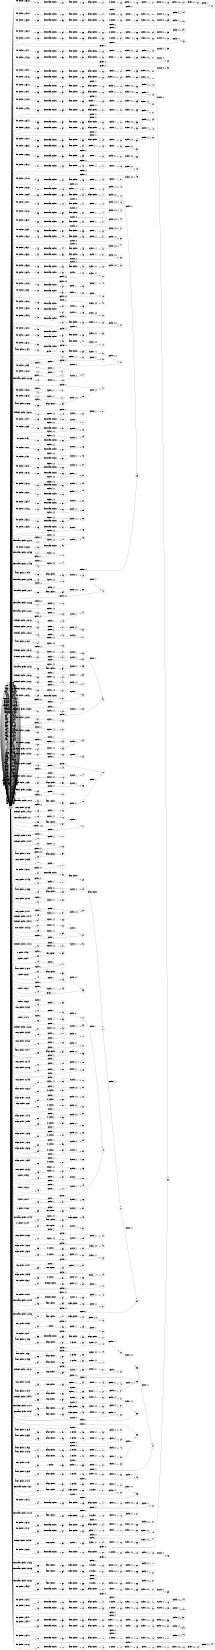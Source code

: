 digraph FST {
rankdir = LR;
size = "8.5,11";
label = "";
center = 1;
orientation = Portrait;
ranksep = "0.4";
nodesep = "0.25";
0 [label = "0", shape = doublecircle, style = bold, fontsize = 14]
	0 -> 0 [label = "the:、/-0.56087", fontsize = 14];
	0 -> 0 [label = "the:た/-0.31363", fontsize = 14];
	0 -> 0 [label = "the:（/-0.22286", fontsize = 14];
	0 -> 0 [label = "the:その/-0.31193", fontsize = 14];
	0 -> 0 [label = "the:の/-0.46103", fontsize = 14];
	0 -> 0 [label = "the:は/-0.3999", fontsize = 14];
	0 -> 1 [label = "the:<epsilon>/-0.3569", fontsize = 14];
	0 -> 3 [label = "the:<epsilon>/-0.31222", fontsize = 14];
	0 -> 5 [label = "the:<epsilon>/-0.43285", fontsize = 14];
	0 -> 7 [label = "the:<epsilon>/-0.38489", fontsize = 14];
	0 -> 0 [label = "the:この/-0.36216", fontsize = 14];
	0 -> 0 [label = "the:前記/-0.39973", fontsize = 14];
	0 -> 0 [label = "the:する/-0.24789", fontsize = 14];
	0 -> 0 [label = "the:ア/-0.21137", fontsize = 14];
	0 -> 0 [label = "the:本/-0.2343", fontsize = 14];
	0 -> 0 [label = "the:各/-0.23004", fontsize = 14];
	0 -> 0 [label = "the:尚/-0.22102", fontsize = 14];
	0 -> 759 [label = "the:<epsilon>/-0.22885", fontsize = 14];
	0 -> 750 [label = "the:<epsilon>/-0.17545", fontsize = 14];
	0 -> 741 [label = "the:<epsilon>/-0.34013", fontsize = 14];
	0 -> 732 [label = "the:<epsilon>/-0.27205", fontsize = 14];
	0 -> 721 [label = "the:<epsilon>/-0.33152", fontsize = 14];
	0 -> 710 [label = "the:<epsilon>/-0.27166", fontsize = 14];
	0 -> 701 [label = "the:<epsilon>/-0.20084", fontsize = 14];
	0 -> 692 [label = "the:<epsilon>/-0.32539", fontsize = 14];
	0 -> 683 [label = "the:<epsilon>/-0.25619", fontsize = 14];
	0 -> 644 [label = "the:<epsilon>/-0.46046", fontsize = 14];
	0 -> 638 [label = "the:<epsilon>/-0.28539", fontsize = 14];
	0 -> 631 [label = "the:<epsilon>/-0.38763", fontsize = 14];
	0 -> 623 [label = "the:<epsilon>/-0.3791", fontsize = 14];
	0 -> 617 [label = "the:<epsilon>/-0.15203", fontsize = 14];
	0 -> 610 [label = "the:<epsilon>/-0.56473", fontsize = 14];
	0 -> 603 [label = "the:<epsilon>/-0.51947", fontsize = 14];
	0 -> 595 [label = "the:<epsilon>/-0.41366", fontsize = 14];
	0 -> 588 [label = "the:<epsilon>/-0.44523", fontsize = 14];
	0 -> 580 [label = "the:<epsilon>/-0.42907", fontsize = 14];
	0 -> 573 [label = "the:<epsilon>/-0.54322", fontsize = 14];
	0 -> 565 [label = "the:<epsilon>/-0.37736", fontsize = 14];
	0 -> 558 [label = "the:<epsilon>/-0.3841", fontsize = 14];
	0 -> 549 [label = "the:<epsilon>/-0.46491", fontsize = 14];
	0 -> 540 [label = "the:<epsilon>/-0.43919", fontsize = 14];
	0 -> 533 [label = "the:<epsilon>/-0.52442", fontsize = 14];
	0 -> 526 [label = "the:<epsilon>/-0.57972", fontsize = 14];
	0 -> 518 [label = "the:<epsilon>/-0.49369", fontsize = 14];
	0 -> 448 [label = "the:<epsilon>/-0.43864", fontsize = 14];
	0 -> 443 [label = "the:<epsilon>/-0.39647", fontsize = 14];
	0 -> 439 [label = "the:<epsilon>/-0.26357", fontsize = 14];
	0 -> 434 [label = "the:<epsilon>/-0.36581", fontsize = 14];
	0 -> 430 [label = "the:<epsilon>/-0.13021", fontsize = 14];
	0 -> 425 [label = "the:<epsilon>/-0.55368", fontsize = 14];
	0 -> 420 [label = "the:<epsilon>/-0.49246", fontsize = 14];
	0 -> 414 [label = "the:<epsilon>/-0.39184", fontsize = 14];
	0 -> 409 [label = "the:<epsilon>/-0.42341", fontsize = 14];
	0 -> 403 [label = "the:<epsilon>/-0.40725", fontsize = 14];
	0 -> 398 [label = "the:<epsilon>/-0.53021", fontsize = 14];
	0 -> 392 [label = "the:<epsilon>/-0.35554", fontsize = 14];
	0 -> 387 [label = "the:<epsilon>/-0.38731", fontsize = 14];
	0 -> 380 [label = "the:<epsilon>/-0.44309", fontsize = 14];
	0 -> 373 [label = "the:<epsilon>/-0.41737", fontsize = 14];
	0 -> 368 [label = "the:<epsilon>/-0.51132", fontsize = 14];
	0 -> 363 [label = "the:<epsilon>/-0.5579", fontsize = 14];
	0 -> 357 [label = "the:<epsilon>/-0.51536", fontsize = 14];
	0 -> 225 [label = "the:<epsilon>/-0.37257", fontsize = 14];
	0 -> 222 [label = "the:<epsilon>/-0.30756", fontsize = 14];
	0 -> 220 [label = "the:<epsilon>/-0.22253", fontsize = 14];
	0 -> 217 [label = "the:<epsilon>/-0.28128", fontsize = 14];
	0 -> 213 [label = "the:<epsilon>/-0.27258", fontsize = 14];
	0 -> 210 [label = "the:<epsilon>/-0.23974", fontsize = 14];
	0 -> 207 [label = "the:<epsilon>/-0.47386", fontsize = 14];
	0 -> 204 [label = "the:<epsilon>/-0.43318", fontsize = 14];
	0 -> 200 [label = "the:<epsilon>/-0.3508", fontsize = 14];
	0 -> 197 [label = "the:<epsilon>/0.034653", fontsize = 14];
	0 -> 193 [label = "the:<epsilon>/-0.30266", fontsize = 14];
	0 -> 190 [label = "the:<epsilon>/-0.3639", fontsize = 14];
	0 -> 187 [label = "the:<epsilon>/0.1492", fontsize = 14];
	0 -> 183 [label = "the:<epsilon>/-0.32828", fontsize = 14];
	0 -> 180 [label = "the:<epsilon>/-0.4587", fontsize = 14];
	0 -> 177 [label = "the:<epsilon>/-0.27337", fontsize = 14];
	0 -> 172 [label = "the:<epsilon>/-0.37633", fontsize = 14];
	0 -> 169 [label = "the:<epsilon>/-0.40971", fontsize = 14];
	0 -> 166 [label = "the:<epsilon>/0.12151", fontsize = 14];
	0 -> 163 [label = "the:<epsilon>/-0.54696", fontsize = 14];
	0 -> 159 [label = "the:<epsilon>/-0.38296", fontsize = 14];
	0 -> 767 [label = "the:<epsilon>/-0.25418", fontsize = 14];
	0 -> 228 [label = "electrostatic:<epsilon>/-0.7319", fontsize = 14];
	0 -> 0 [label = "electrostatic:静電/-0.68797", fontsize = 14];
	0 -> 9 [label = "electrostatic:<epsilon>/-0.36112", fontsize = 14];
	0 -> 11 [label = "electrostatic:<epsilon>/-0.34353", fontsize = 14];
	0 -> 13 [label = "electrostatic:<epsilon>/-0.44935", fontsize = 14];
	0 -> 15 [label = "electrostatic:<epsilon>/-0.34905", fontsize = 14];
	0 -> 0 [label = "electrostatic:写真/0.12055", fontsize = 14];
	0 -> 0 [label = "electrostatic:感光/0.043735", fontsize = 14];
	0 -> 0 [label = "electrostatic:静電気/-0.33106", fontsize = 14];
	0 -> 0 [label = "electrostatic:電界/0.11636", fontsize = 14];
	0 -> 678 [label = "electrostatic:<epsilon>/0.1581", fontsize = 14];
	0 -> 672 [label = "electrostatic:<epsilon>/-0.02775", fontsize = 14];
	0 -> 665 [label = "electrostatic:<epsilon>/-0.45606", fontsize = 14];
	0 -> 658 [label = "electrostatic:<epsilon>/-0.52033", fontsize = 14];
	0 -> 651 [label = "electrostatic:<epsilon>/-0.52631", fontsize = 14];
	0 -> 17 [label = "electrostatic:<epsilon>/-0.23866", fontsize = 14];
	0 -> 19 [label = "electrostatic:<epsilon>/-0.20663", fontsize = 14];
	0 -> 22 [label = "electrostatic:<epsilon>/-0.26677", fontsize = 14];
	0 -> 0 [label = "electrostatic:帯電/-0.054081", fontsize = 14];
	0 -> 231 [label = "electrostatic:<epsilon>/-0.2173", fontsize = 14];
	0 -> 233 [label = "electrostatic:<epsilon>/0.34482", fontsize = 14];
	0 -> 236 [label = "electrostatic:<epsilon>/-0.27", fontsize = 14];
	0 -> 453 [label = "electrostatic:<epsilon>/-0.75417", fontsize = 14];
	0 -> 458 [label = "electrostatic:<epsilon>/-0.22192", fontsize = 14];
	0 -> 462 [label = "electrostatic:<epsilon>/0.24824", fontsize = 14];
	0 -> 467 [label = "electrostatic:<epsilon>/0.04443", fontsize = 14];
	0 -> 470 [label = "electrostatic:<epsilon>/-0.29308", fontsize = 14];
	0 -> 254 [label = "latent:<epsilon>/-0.3597", fontsize = 14];
	0 -> 490 [label = "latent:<epsilon>/-0.62129", fontsize = 14];
	0 -> 24 [label = "latent:<epsilon>/-0.46647", fontsize = 14];
	0 -> 0 [label = "latent:潜/-0.73025", fontsize = 14];
	0 -> 0 [label = "latent:潜像/-0.3069", fontsize = 14];
	0 -> 238 [label = "latent:<epsilon>/-0.52268", fontsize = 14];
	0 -> 514 [label = "latent:<epsilon>/-0.19635", fontsize = 14];
	0 -> 510 [label = "latent:<epsilon>/-0.41233", fontsize = 14];
	0 -> 506 [label = "latent:<epsilon>/-0.3357", fontsize = 14];
	0 -> 500 [label = "latent:<epsilon>/-0.34773", fontsize = 14];
	0 -> 495 [label = "latent:<epsilon>/-0.54428", fontsize = 14];
	0 -> 242 [label = "latent:<epsilon>/-0.75333", fontsize = 14];
	0 -> 485 [label = "latent:<epsilon>/-0.55544", fontsize = 14];
	0 -> 479 [label = "latent:<epsilon>/-0.35739", fontsize = 14];
	0 -> 474 [label = "latent:<epsilon>/-0.29328", fontsize = 14];
	0 -> 0 [label = "latent:潜在/-0.2698", fontsize = 14];
	0 -> 26 [label = "latent:<epsilon>/-0.43411", fontsize = 14];
	0 -> 0 [label = "latent:潛/-0.33662", fontsize = 14];
	0 -> 0 [label = "latent:形成/0.34777", fontsize = 14];
	0 -> 0 [label = "latent:対応/0.35745", fontsize = 14];
	0 -> 245 [label = "latent:<epsilon>/-0.40492", fontsize = 14];
	0 -> 249 [label = "latent:<epsilon>/-0.48126", fontsize = 14];
	0 -> 251 [label = "latent:<epsilon>/-0.25176", fontsize = 14];
	0 -> 257 [label = "latent:<epsilon>/-0.45719", fontsize = 14];
	0 -> 263 [label = "latent:<epsilon>/0.019771", fontsize = 14];
	0 -> 0 [label = "image:表示/0.12627", fontsize = 14];
	0 -> 302 [label = "image:<epsilon>/-0.24142", fontsize = 14];
	0 -> 299 [label = "image:<epsilon>/-0.24902", fontsize = 14];
	0 -> 295 [label = "image:<epsilon>/-0.32018", fontsize = 14];
	0 -> 292 [label = "image:<epsilon>/-0.43705", fontsize = 14];
	0 -> 289 [label = "image:<epsilon>/-0.56466", fontsize = 14];
	0 -> 286 [label = "image:<epsilon>/-0.45294", fontsize = 14];
	0 -> 282 [label = "image:<epsilon>/-0.33746", fontsize = 14];
	0 -> 279 [label = "image:<epsilon>/-0.51209", fontsize = 14];
	0 -> 276 [label = "image:<epsilon>/-0.5802", fontsize = 14];
	0 -> 273 [label = "image:<epsilon>/-0.43166", fontsize = 14];
	0 -> 270 [label = "image:<epsilon>/0.063384", fontsize = 14];
	0 -> 266 [label = "image:<epsilon>/-0.39195", fontsize = 14];
	0 -> 0 [label = "image:画素/0.064485", fontsize = 14];
	0 -> 0 [label = "image:ｄｉ/0.13111", fontsize = 14];
	0 -> 0 [label = "image:撮影/-0.14698", fontsize = 14];
	0 -> 0 [label = "image:イメージ/-0.42774", fontsize = 14];
	0 -> 0 [label = "image:映像/-0.41926", fontsize = 14];
	0 -> 0 [label = "image:感光/0.056688", fontsize = 14];
	0 -> 0 [label = "image:像/-0.59841", fontsize = 14];
	0 -> 0 [label = "image:画面/-0.10337", fontsize = 14];
	0 -> 0 [label = "image:撮像/-0.33643", fontsize = 14];
	0 -> 0 [label = "image:画像/-0.7178", fontsize = 14];
	0 -> 0 [label = "image:画/-0.2591", fontsize = 14];
	0 -> 0 [label = "is:に/-0.060866", fontsize = 14];
	0 -> 310 [label = "is:<epsilon>/-0.11849", fontsize = 14];
	0 -> 308 [label = "is:<epsilon>/0.49137", fontsize = 14];
	0 -> 305 [label = "is:<epsilon>/0.70308", fontsize = 14];
	0 -> 0 [label = "is:の/0.052175", fontsize = 14];
	0 -> 0 [label = "is:は/-0.57102", fontsize = 14];
	0 -> 0 [label = "is:も/-0.11893", fontsize = 14];
	0 -> 0 [label = "is:が/-0.59235", fontsize = 14];
	0 -> 0 [label = "is:あ/-0.039107", fontsize = 14];
	0 -> 0 [label = "is:を/-0.5021", fontsize = 14];
	0 -> 0 [label = "is:れ/-0.27942", fontsize = 14];
	0 -> 34 [label = "then:<epsilon>/-0.22312", fontsize = 14];
	0 -> 0 [label = "then:つぎ/-0.15505", fontsize = 14];
	0 -> 0 [label = "then:ついで/-0.24975", fontsize = 14];
	0 -> 0 [label = "then:へ/0.09894", fontsize = 14];
	0 -> 0 [label = "then:れ/-0.0019735", fontsize = 14];
	0 -> 317 [label = "then:<epsilon>/0.30667", fontsize = 14];
	0 -> 0 [label = "then:のち/-0.19814", fontsize = 14];
	0 -> 0 [label = "then:それ/-0.024596", fontsize = 14];
	0 -> 0 [label = "then:後/-0.35598", fontsize = 14];
	0 -> 30 [label = "then:<epsilon>/-0.35838", fontsize = 14];
	0 -> 0 [label = "then:そして/-0.52883", fontsize = 14];
	0 -> 0 [label = "then:次/-0.46683", fontsize = 14];
	0 -> 0 [label = "then:ここ/0.079218", fontsize = 14];
	0 -> 0 [label = "then:にて/0.057826", fontsize = 14];
	0 -> 0 [label = "then:する/-0.077136", fontsize = 14];
	0 -> 0 [label = "then:これ/0.031197", fontsize = 14];
	0 -> 0 [label = "then:続/-0.34511", fontsize = 14];
	0 -> 0 [label = "then:そこ/-0.12392", fontsize = 14];
	0 -> 0 [label = "then:次いで/-0.4764", fontsize = 14];
	0 -> 0 [label = "then:さらに/-0.15538", fontsize = 14];
	0 -> 0 [label = "then:この/-0.0024097", fontsize = 14];
	0 -> 32 [label = "then:<epsilon>/-0.32565", fontsize = 14];
	0 -> 0 [label = "then:つい/-0.2592", fontsize = 14];
	0 -> 313 [label = "then:<epsilon>/0.078702", fontsize = 14];
	0 -> 0 [label = "developed:し/0.19093", fontsize = 14];
	0 -> 321 [label = "developed:<epsilon>/-0.098407", fontsize = 14];
	0 -> 328 [label = "developed:<epsilon>/-0.15732", fontsize = 14];
	0 -> 333 [label = "developed:<epsilon>/-0.09945", fontsize = 14];
	0 -> 42 [label = "developed:<epsilon>/-0.28463", fontsize = 14];
	0 -> 45 [label = "developed:<epsilon>/-0.22226", fontsize = 14];
	0 -> 48 [label = "developed:<epsilon>/0.082597", fontsize = 14];
	0 -> 50 [label = "developed:<epsilon>/0.069546", fontsize = 14];
	0 -> 0 [label = "developed:た/0.18295", fontsize = 14];
	0 -> 36 [label = "developed:<epsilon>/-0.20128", fontsize = 14];
	0 -> 0 [label = "developed:て/0.35058", fontsize = 14];
	0 -> 0 [label = "developed:展開/-0.3192", fontsize = 14];
	0 -> 53 [label = "developed:<epsilon>/-0.28463", fontsize = 14];
	0 -> 56 [label = "developed:<epsilon>/-0.29686", fontsize = 14];
	0 -> 0 [label = "developed:さ/0.073764", fontsize = 14];
	0 -> 59 [label = "developed:<epsilon>/0.068953", fontsize = 14];
	0 -> 61 [label = "developed:<epsilon>/0.055902", fontsize = 14];
	0 -> 0 [label = "developed:発生/-0.0085573", fontsize = 14];
	0 -> 64 [label = "developed:<epsilon>/0.044707", fontsize = 14];
	0 -> 67 [label = "developed:<epsilon>/0.045731", fontsize = 14];
	0 -> 70 [label = "developed:<epsilon>/0.20461", fontsize = 14];
	0 -> 0 [label = "developed:現像/-0.40357", fontsize = 14];
	0 -> 39 [label = "developed:<epsilon>/-0.21351", fontsize = 14];
	0 -> 72 [label = "developed:<epsilon>/-0.31362", fontsize = 14];
	0 -> 75 [label = "developed:<epsilon>/-0.40822", fontsize = 14];
	0 -> 78 [label = "developed:<epsilon>/-0.36286", fontsize = 14];
	0 -> 82 [label = "developed:<epsilon>/-0.17504", fontsize = 14];
	0 -> 84 [label = "developed:<epsilon>/-0.21191", fontsize = 14];
	0 -> 0 [label = "developed:開発/-0.44732", fontsize = 14];
	0 -> 87 [label = "developed:<epsilon>/-0.39015", fontsize = 14];
	0 -> 90 [label = "developed:<epsilon>/-0.47513", fontsize = 14];
	0 -> 93 [label = "developed:<epsilon>/-0.39152", fontsize = 14];
	0 -> 0 [label = "developed:発展/-0.15687", fontsize = 14];
	0 -> 97 [label = "developed:<epsilon>/-0.22833", fontsize = 14];
	0 -> 0 [label = "developed:発現/-0.1007", fontsize = 14];
	0 -> 0 [label = "developed:生じ/0.075367", fontsize = 14];
	0 -> 109 [label = "using:<epsilon>/-0.30654", fontsize = 14];
	0 -> 105 [label = "using:<epsilon>/-0.37583", fontsize = 14];
	0 -> 102 [label = "using:<epsilon>/-0.39682", fontsize = 14];
	0 -> 100 [label = "using:<epsilon>/-0.25393", fontsize = 14];
	0 -> 0 [label = "using:を/-0.15656", fontsize = 14];
	0 -> 0 [label = "using:よ/-0.16069", fontsize = 14];
	0 -> 0 [label = "using:し/0.064837", fontsize = 14];
	0 -> 0 [label = "using:で/-0.0049838", fontsize = 14];
	0 -> 112 [label = "using:<epsilon>/-0.29584", fontsize = 14];
	0 -> 116 [label = "using:<epsilon>/-0.47456", fontsize = 14];
	0 -> 118 [label = "using:<epsilon>/-0.57644", fontsize = 14];
	0 -> 121 [label = "using:<epsilon>/-0.60666", fontsize = 14];
	0 -> 124 [label = "using:<epsilon>/-0.24969", fontsize = 14];
	0 -> 127 [label = "using:<epsilon>/-0.28557", fontsize = 14];
	0 -> 131 [label = "using:<epsilon>/-0.37275", fontsize = 14];
	0 -> 133 [label = "using:<epsilon>/-0.31557", fontsize = 14];
	0 -> 136 [label = "using:<epsilon>/-0.42771", fontsize = 14];
	0 -> 0 [label = "using:フォト/-0.0080431", fontsize = 14];
	0 -> 339 [label = "using:<epsilon>/0.21912", fontsize = 14];
	0 -> 342 [label = "using:<epsilon>/-0.22292", fontsize = 14];
	0 -> 138 [label = "toner:<epsilon>/-0.037032", fontsize = 14];
	0 -> 0 [label = "toner:回収/0.089502", fontsize = 14];
	0 -> 0 [label = "toner:現像/0.057186", fontsize = 14];
	0 -> 0 [label = "toner:トナー/-0.75564", fontsize = 14];
	0 -> 347 [label = "toner:<epsilon>/0.20023", fontsize = 14];
	0 -> 351 [label = "toner:<epsilon>/0.17467", fontsize = 14];
	0 -> 0 [label = "toner:加熱/0.26558", fontsize = 14];
	0 -> 149 [label = ".:<epsilon>/-0.40936", fontsize = 14];
	0 -> 0 [label = ".:る/-0.36042", fontsize = 14];
	0 -> 146 [label = ".:<epsilon>/-0.67686", fontsize = 14];
	0 -> 154 [label = ".:<epsilon>/-0.38263", fontsize = 14];
	0 -> 156 [label = ".:<epsilon>/-0.60702", fontsize = 14];
	0 -> 144 [label = ".:<epsilon>/-0.5232", fontsize = 14];
	0 -> 0 [label = ".:。/-0.62093", fontsize = 14];
	0 -> 142 [label = ".:<epsilon>/-0.56222", fontsize = 14];
	0 -> 140 [label = ".:<epsilon>/-0.37591", fontsize = 14];
	0 -> 152 [label = ".:<epsilon>/-0.70148", fontsize = 14];
1 [label = "1", shape = circle, style = solid, fontsize = 14]
	1 -> 2 [label = "<epsilon>:は", fontsize = 14];
2 [label = "2", shape = circle, style = solid, fontsize = 14]
	2 -> 0 [label = "<epsilon>:、", fontsize = 14];
3 [label = "3", shape = circle, style = solid, fontsize = 14]
	3 -> 4 [label = "<epsilon>:は", fontsize = 14];
4 [label = "4", shape = circle, style = solid, fontsize = 14]
	4 -> 0 [label = "<epsilon>:この", fontsize = 14];
5 [label = "5", shape = circle, style = solid, fontsize = 14]
	5 -> 6 [label = "<epsilon>:また", fontsize = 14];
6 [label = "6", shape = circle, style = solid, fontsize = 14]
	6 -> 0 [label = "<epsilon>:、", fontsize = 14];
7 [label = "7", shape = circle, style = solid, fontsize = 14]
	7 -> 8 [label = "<epsilon>:なお", fontsize = 14];
8 [label = "8", shape = circle, style = solid, fontsize = 14]
	8 -> 0 [label = "<epsilon>:、", fontsize = 14];
9 [label = "9", shape = circle, style = solid, fontsize = 14]
	9 -> 10 [label = "<epsilon>:静電", fontsize = 14];
10 [label = "10", shape = circle, style = solid, fontsize = 14]
	10 -> 0 [label = "<epsilon>:潜", fontsize = 14];
11 [label = "11", shape = circle, style = solid, fontsize = 14]
	11 -> 12 [label = "<epsilon>:静電", fontsize = 14];
12 [label = "12", shape = circle, style = solid, fontsize = 14]
	12 -> 0 [label = "<epsilon>:引力", fontsize = 14];
13 [label = "13", shape = circle, style = solid, fontsize = 14]
	13 -> 14 [label = "<epsilon>:静電", fontsize = 14];
14 [label = "14", shape = circle, style = solid, fontsize = 14]
	14 -> 0 [label = "<epsilon>:的", fontsize = 14];
15 [label = "15", shape = circle, style = solid, fontsize = 14]
	15 -> 16 [label = "<epsilon>:静電", fontsize = 14];
16 [label = "16", shape = circle, style = solid, fontsize = 14]
	16 -> 0 [label = "<epsilon>:転", fontsize = 14];
17 [label = "17", shape = circle, style = solid, fontsize = 14]
	17 -> 18 [label = "<epsilon>:静", fontsize = 14];
18 [label = "18", shape = circle, style = solid, fontsize = 14]
	18 -> 0 [label = "<epsilon>:電", fontsize = 14];
19 [label = "19", shape = circle, style = solid, fontsize = 14]
	19 -> 20 [label = "<epsilon>:静", fontsize = 14];
20 [label = "20", shape = circle, style = solid, fontsize = 14]
	20 -> 21 [label = "<epsilon>:電", fontsize = 14];
21 [label = "21", shape = circle, style = solid, fontsize = 14]
	21 -> 0 [label = "<epsilon>:気", fontsize = 14];
22 [label = "22", shape = circle, style = solid, fontsize = 14]
	22 -> 23 [label = "<epsilon>:静", fontsize = 14];
23 [label = "23", shape = circle, style = solid, fontsize = 14]
	23 -> 0 [label = "<epsilon>:電気", fontsize = 14];
24 [label = "24", shape = circle, style = solid, fontsize = 14]
	24 -> 25 [label = "<epsilon>:静電", fontsize = 14];
25 [label = "25", shape = circle, style = solid, fontsize = 14]
	25 -> 0 [label = "<epsilon>:潜", fontsize = 14];
26 [label = "26", shape = circle, style = solid, fontsize = 14]
	26 -> 27 [label = "<epsilon>:ドラム", fontsize = 14];
27 [label = "27", shape = circle, style = solid, fontsize = 14]
	27 -> 28 [label = "<epsilon>:３２３", fontsize = 14];
28 [label = "28", shape = circle, style = solid, fontsize = 14]
	28 -> 29 [label = "<epsilon>:の", fontsize = 14];
29 [label = "29", shape = circle, style = solid, fontsize = 14]
	29 -> 0 [label = "<epsilon>:潜", fontsize = 14];
30 [label = "30", shape = circle, style = solid, fontsize = 14]
	30 -> 31 [label = "<epsilon>:その", fontsize = 14];
31 [label = "31", shape = circle, style = solid, fontsize = 14]
	31 -> 0 [label = "<epsilon>:後", fontsize = 14];
32 [label = "32", shape = circle, style = solid, fontsize = 14]
	32 -> 33 [label = "<epsilon>:この", fontsize = 14];
33 [label = "33", shape = circle, style = solid, fontsize = 14]
	33 -> 0 [label = "<epsilon>:後", fontsize = 14];
34 [label = "34", shape = circle, style = solid, fontsize = 14]
	34 -> 35 [label = "<epsilon>:そう", fontsize = 14];
35 [label = "35", shape = circle, style = solid, fontsize = 14]
	35 -> 0 [label = "<epsilon>:する", fontsize = 14];
36 [label = "36", shape = circle, style = solid, fontsize = 14]
	36 -> 37 [label = "<epsilon>:た", fontsize = 14];
37 [label = "37", shape = circle, style = solid, fontsize = 14]
	37 -> 38 [label = "<epsilon>:現像", fontsize = 14];
38 [label = "38", shape = circle, style = solid, fontsize = 14]
	38 -> 0 [label = "<epsilon>:剤", fontsize = 14];
39 [label = "39", shape = circle, style = solid, fontsize = 14]
	39 -> 40 [label = "<epsilon>:て", fontsize = 14];
40 [label = "40", shape = circle, style = solid, fontsize = 14]
	40 -> 41 [label = "<epsilon>:現像", fontsize = 14];
41 [label = "41", shape = circle, style = solid, fontsize = 14]
	41 -> 0 [label = "<epsilon>:剤", fontsize = 14];
42 [label = "42", shape = circle, style = solid, fontsize = 14]
	42 -> 43 [label = "<epsilon>:し", fontsize = 14];
43 [label = "43", shape = circle, style = solid, fontsize = 14]
	43 -> 44 [label = "<epsilon>:た", fontsize = 14];
44 [label = "44", shape = circle, style = solid, fontsize = 14]
	44 -> 0 [label = "<epsilon>:展開", fontsize = 14];
45 [label = "45", shape = circle, style = solid, fontsize = 14]
	45 -> 46 [label = "<epsilon>:し", fontsize = 14];
46 [label = "46", shape = circle, style = solid, fontsize = 14]
	46 -> 47 [label = "<epsilon>:た", fontsize = 14];
47 [label = "47", shape = circle, style = solid, fontsize = 14]
	47 -> 0 [label = "<epsilon>:現像", fontsize = 14];
48 [label = "48", shape = circle, style = solid, fontsize = 14]
	48 -> 49 [label = "<epsilon>:が", fontsize = 14];
49 [label = "49", shape = circle, style = solid, fontsize = 14]
	49 -> 0 [label = "<epsilon>:生", fontsize = 14];
50 [label = "50", shape = circle, style = solid, fontsize = 14]
	50 -> 51 [label = "<epsilon>:が", fontsize = 14];
51 [label = "51", shape = circle, style = solid, fontsize = 14]
	51 -> 52 [label = "<epsilon>:生", fontsize = 14];
52 [label = "52", shape = circle, style = solid, fontsize = 14]
	52 -> 0 [label = "<epsilon>:じ", fontsize = 14];
53 [label = "53", shape = circle, style = solid, fontsize = 14]
	53 -> 54 [label = "<epsilon>:展開", fontsize = 14];
54 [label = "54", shape = circle, style = solid, fontsize = 14]
	54 -> 55 [label = "<epsilon>:し", fontsize = 14];
55 [label = "55", shape = circle, style = solid, fontsize = 14]
	55 -> 0 [label = "<epsilon>:た", fontsize = 14];
56 [label = "56", shape = circle, style = solid, fontsize = 14]
	56 -> 57 [label = "<epsilon>:展開", fontsize = 14];
57 [label = "57", shape = circle, style = solid, fontsize = 14]
	57 -> 58 [label = "<epsilon>:し", fontsize = 14];
58 [label = "58", shape = circle, style = solid, fontsize = 14]
	58 -> 0 [label = "<epsilon>:て", fontsize = 14];
59 [label = "59", shape = circle, style = solid, fontsize = 14]
	59 -> 60 [label = "<epsilon>:さ", fontsize = 14];
60 [label = "60", shape = circle, style = solid, fontsize = 14]
	60 -> 0 [label = "<epsilon>:れ", fontsize = 14];
61 [label = "61", shape = circle, style = solid, fontsize = 14]
	61 -> 62 [label = "<epsilon>:拡大", fontsize = 14];
62 [label = "62", shape = circle, style = solid, fontsize = 14]
	62 -> 63 [label = "<epsilon>:さ", fontsize = 14];
63 [label = "63", shape = circle, style = solid, fontsize = 14]
	63 -> 0 [label = "<epsilon>:れ", fontsize = 14];
64 [label = "64", shape = circle, style = solid, fontsize = 14]
	64 -> 65 [label = "<epsilon>:処理", fontsize = 14];
65 [label = "65", shape = circle, style = solid, fontsize = 14]
	65 -> 66 [label = "<epsilon>:さ", fontsize = 14];
66 [label = "66", shape = circle, style = solid, fontsize = 14]
	66 -> 0 [label = "<epsilon>:れ", fontsize = 14];
67 [label = "67", shape = circle, style = solid, fontsize = 14]
	67 -> 68 [label = "<epsilon>:形成", fontsize = 14];
68 [label = "68", shape = circle, style = solid, fontsize = 14]
	68 -> 69 [label = "<epsilon>:さ", fontsize = 14];
69 [label = "69", shape = circle, style = solid, fontsize = 14]
	69 -> 0 [label = "<epsilon>:れ", fontsize = 14];
70 [label = "70", shape = circle, style = solid, fontsize = 14]
	70 -> 71 [label = "<epsilon>:進", fontsize = 14];
71 [label = "71", shape = circle, style = solid, fontsize = 14]
	71 -> 0 [label = "<epsilon>:ん", fontsize = 14];
72 [label = "72", shape = circle, style = solid, fontsize = 14]
	72 -> 73 [label = "<epsilon>:現像", fontsize = 14];
73 [label = "73", shape = circle, style = solid, fontsize = 14]
	73 -> 74 [label = "<epsilon>:し", fontsize = 14];
74 [label = "74", shape = circle, style = solid, fontsize = 14]
	74 -> 0 [label = "<epsilon>:た", fontsize = 14];
75 [label = "75", shape = circle, style = solid, fontsize = 14]
	75 -> 76 [label = "<epsilon>:現像", fontsize = 14];
76 [label = "76", shape = circle, style = solid, fontsize = 14]
	76 -> 77 [label = "<epsilon>:さ", fontsize = 14];
77 [label = "77", shape = circle, style = solid, fontsize = 14]
	77 -> 0 [label = "<epsilon>:れ", fontsize = 14];
78 [label = "78", shape = circle, style = solid, fontsize = 14]
	78 -> 79 [label = "<epsilon>:現像", fontsize = 14];
79 [label = "79", shape = circle, style = solid, fontsize = 14]
	79 -> 80 [label = "<epsilon>:さ", fontsize = 14];
80 [label = "80", shape = circle, style = solid, fontsize = 14]
	80 -> 81 [label = "<epsilon>:れ", fontsize = 14];
81 [label = "81", shape = circle, style = solid, fontsize = 14]
	81 -> 0 [label = "<epsilon>:た", fontsize = 14];
82 [label = "82", shape = circle, style = solid, fontsize = 14]
	82 -> 83 [label = "<epsilon>:現像", fontsize = 14];
83 [label = "83", shape = circle, style = solid, fontsize = 14]
	83 -> 0 [label = "<epsilon>:処理", fontsize = 14];
84 [label = "84", shape = circle, style = solid, fontsize = 14]
	84 -> 85 [label = "<epsilon>:現像", fontsize = 14];
85 [label = "85", shape = circle, style = solid, fontsize = 14]
	85 -> 86 [label = "<epsilon>:処理", fontsize = 14];
86 [label = "86", shape = circle, style = solid, fontsize = 14]
	86 -> 0 [label = "<epsilon>:し", fontsize = 14];
87 [label = "87", shape = circle, style = solid, fontsize = 14]
	87 -> 88 [label = "<epsilon>:開発", fontsize = 14];
88 [label = "88", shape = circle, style = solid, fontsize = 14]
	88 -> 89 [label = "<epsilon>:し", fontsize = 14];
89 [label = "89", shape = circle, style = solid, fontsize = 14]
	89 -> 0 [label = "<epsilon>:た", fontsize = 14];
90 [label = "90", shape = circle, style = solid, fontsize = 14]
	90 -> 91 [label = "<epsilon>:開発", fontsize = 14];
91 [label = "91", shape = circle, style = solid, fontsize = 14]
	91 -> 92 [label = "<epsilon>:さ", fontsize = 14];
92 [label = "92", shape = circle, style = solid, fontsize = 14]
	92 -> 0 [label = "<epsilon>:れ", fontsize = 14];
93 [label = "93", shape = circle, style = solid, fontsize = 14]
	93 -> 94 [label = "<epsilon>:開発", fontsize = 14];
94 [label = "94", shape = circle, style = solid, fontsize = 14]
	94 -> 95 [label = "<epsilon>:さ", fontsize = 14];
95 [label = "95", shape = circle, style = solid, fontsize = 14]
	95 -> 96 [label = "<epsilon>:れ", fontsize = 14];
96 [label = "96", shape = circle, style = solid, fontsize = 14]
	96 -> 0 [label = "<epsilon>:た", fontsize = 14];
97 [label = "97", shape = circle, style = solid, fontsize = 14]
	97 -> 98 [label = "<epsilon>:発展", fontsize = 14];
98 [label = "98", shape = circle, style = solid, fontsize = 14]
	98 -> 99 [label = "<epsilon>:し", fontsize = 14];
99 [label = "99", shape = circle, style = solid, fontsize = 14]
	99 -> 0 [label = "<epsilon>:た", fontsize = 14];
100 [label = "100", shape = circle, style = solid, fontsize = 14]
	100 -> 101 [label = "<epsilon>:を", fontsize = 14];
101 [label = "101", shape = circle, style = solid, fontsize = 14]
	101 -> 0 [label = "<epsilon>:利用", fontsize = 14];
102 [label = "102", shape = circle, style = solid, fontsize = 14]
	102 -> 103 [label = "<epsilon>:を", fontsize = 14];
103 [label = "103", shape = circle, style = solid, fontsize = 14]
	103 -> 104 [label = "<epsilon>:利用", fontsize = 14];
104 [label = "104", shape = circle, style = solid, fontsize = 14]
	104 -> 0 [label = "<epsilon>:し", fontsize = 14];
105 [label = "105", shape = circle, style = solid, fontsize = 14]
	105 -> 106 [label = "<epsilon>:を", fontsize = 14];
106 [label = "106", shape = circle, style = solid, fontsize = 14]
	106 -> 107 [label = "<epsilon>:利用", fontsize = 14];
107 [label = "107", shape = circle, style = solid, fontsize = 14]
	107 -> 108 [label = "<epsilon>:し", fontsize = 14];
108 [label = "108", shape = circle, style = solid, fontsize = 14]
	108 -> 0 [label = "<epsilon>:た", fontsize = 14];
109 [label = "109", shape = circle, style = solid, fontsize = 14]
	109 -> 110 [label = "<epsilon>:を", fontsize = 14];
110 [label = "110", shape = circle, style = solid, fontsize = 14]
	110 -> 111 [label = "<epsilon>:使用", fontsize = 14];
111 [label = "111", shape = circle, style = solid, fontsize = 14]
	111 -> 0 [label = "<epsilon>:し", fontsize = 14];
112 [label = "112", shape = circle, style = solid, fontsize = 14]
	112 -> 113 [label = "<epsilon>:を", fontsize = 14];
113 [label = "113", shape = circle, style = solid, fontsize = 14]
	113 -> 114 [label = "<epsilon>:使用", fontsize = 14];
114 [label = "114", shape = circle, style = solid, fontsize = 14]
	114 -> 115 [label = "<epsilon>:し", fontsize = 14];
115 [label = "115", shape = circle, style = solid, fontsize = 14]
	115 -> 0 [label = "<epsilon>:た", fontsize = 14];
116 [label = "116", shape = circle, style = solid, fontsize = 14]
	116 -> 117 [label = "<epsilon>:を", fontsize = 14];
117 [label = "117", shape = circle, style = solid, fontsize = 14]
	117 -> 0 [label = "<epsilon>:用い", fontsize = 14];
118 [label = "118", shape = circle, style = solid, fontsize = 14]
	118 -> 119 [label = "<epsilon>:を", fontsize = 14];
119 [label = "119", shape = circle, style = solid, fontsize = 14]
	119 -> 120 [label = "<epsilon>:用い", fontsize = 14];
120 [label = "120", shape = circle, style = solid, fontsize = 14]
	120 -> 0 [label = "<epsilon>:た", fontsize = 14];
121 [label = "121", shape = circle, style = solid, fontsize = 14]
	121 -> 122 [label = "<epsilon>:を", fontsize = 14];
122 [label = "122", shape = circle, style = solid, fontsize = 14]
	122 -> 123 [label = "<epsilon>:用い", fontsize = 14];
123 [label = "123", shape = circle, style = solid, fontsize = 14]
	123 -> 0 [label = "<epsilon>:て", fontsize = 14];
124 [label = "124", shape = circle, style = solid, fontsize = 14]
	124 -> 125 [label = "<epsilon>:使用", fontsize = 14];
125 [label = "125", shape = circle, style = solid, fontsize = 14]
	125 -> 126 [label = "<epsilon>:し", fontsize = 14];
126 [label = "126", shape = circle, style = solid, fontsize = 14]
	126 -> 0 [label = "<epsilon>:た", fontsize = 14];
127 [label = "127", shape = circle, style = solid, fontsize = 14]
	127 -> 128 [label = "<epsilon>:使用", fontsize = 14];
128 [label = "128", shape = circle, style = solid, fontsize = 14]
	128 -> 129 [label = "<epsilon>:さ", fontsize = 14];
129 [label = "129", shape = circle, style = solid, fontsize = 14]
	129 -> 130 [label = "<epsilon>:れ", fontsize = 14];
130 [label = "130", shape = circle, style = solid, fontsize = 14]
	130 -> 0 [label = "<epsilon>:て", fontsize = 14];
131 [label = "131", shape = circle, style = solid, fontsize = 14]
	131 -> 132 [label = "<epsilon>:用い", fontsize = 14];
132 [label = "132", shape = circle, style = solid, fontsize = 14]
	132 -> 0 [label = "<epsilon>:た", fontsize = 14];
133 [label = "133", shape = circle, style = solid, fontsize = 14]
	133 -> 134 [label = "<epsilon>:用い", fontsize = 14];
134 [label = "134", shape = circle, style = solid, fontsize = 14]
	134 -> 135 [label = "<epsilon>:た", fontsize = 14];
135 [label = "135", shape = circle, style = solid, fontsize = 14]
	135 -> 0 [label = "<epsilon>:場合", fontsize = 14];
136 [label = "136", shape = circle, style = solid, fontsize = 14]
	136 -> 137 [label = "<epsilon>:用い", fontsize = 14];
137 [label = "137", shape = circle, style = solid, fontsize = 14]
	137 -> 0 [label = "<epsilon>:て", fontsize = 14];
138 [label = "138", shape = circle, style = solid, fontsize = 14]
	138 -> 139 [label = "<epsilon>:可視", fontsize = 14];
139 [label = "139", shape = circle, style = solid, fontsize = 14]
	139 -> 0 [label = "<epsilon>:像", fontsize = 14];
140 [label = "140", shape = circle, style = solid, fontsize = 14]
	140 -> 141 [label = "<epsilon>:た", fontsize = 14];
141 [label = "141", shape = circle, style = solid, fontsize = 14]
	141 -> 0 [label = "<epsilon>:。", fontsize = 14];
142 [label = "142", shape = circle, style = solid, fontsize = 14]
	142 -> 143 [label = "<epsilon>:する", fontsize = 14];
143 [label = "143", shape = circle, style = solid, fontsize = 14]
	143 -> 0 [label = "<epsilon>:。", fontsize = 14];
144 [label = "144", shape = circle, style = solid, fontsize = 14]
	144 -> 145 [label = "<epsilon>:い", fontsize = 14];
145 [label = "145", shape = circle, style = solid, fontsize = 14]
	145 -> 0 [label = "<epsilon>:。", fontsize = 14];
146 [label = "146", shape = circle, style = solid, fontsize = 14]
	146 -> 147 [label = "<epsilon>:い", fontsize = 14];
147 [label = "147", shape = circle, style = solid, fontsize = 14]
	147 -> 148 [label = "<epsilon>:る", fontsize = 14];
148 [label = "148", shape = circle, style = solid, fontsize = 14]
	148 -> 0 [label = "<epsilon>:。", fontsize = 14];
149 [label = "149", shape = circle, style = solid, fontsize = 14]
	149 -> 150 [label = "<epsilon>:い", fontsize = 14];
150 [label = "150", shape = circle, style = solid, fontsize = 14]
	150 -> 151 [label = "<epsilon>:く", fontsize = 14];
151 [label = "151", shape = circle, style = solid, fontsize = 14]
	151 -> 0 [label = "<epsilon>:。", fontsize = 14];
152 [label = "152", shape = circle, style = solid, fontsize = 14]
	152 -> 153 [label = "<epsilon>:る", fontsize = 14];
153 [label = "153", shape = circle, style = solid, fontsize = 14]
	153 -> 0 [label = "<epsilon>:。", fontsize = 14];
154 [label = "154", shape = circle, style = solid, fontsize = 14]
	154 -> 155 [label = "<epsilon>:う", fontsize = 14];
155 [label = "155", shape = circle, style = solid, fontsize = 14]
	155 -> 0 [label = "<epsilon>:。", fontsize = 14];
156 [label = "156", shape = circle, style = solid, fontsize = 14]
	156 -> 157 [label = "<epsilon>:あ", fontsize = 14];
157 [label = "157", shape = circle, style = solid, fontsize = 14]
	157 -> 158 [label = "<epsilon>:る", fontsize = 14];
158 [label = "158", shape = circle, style = solid, fontsize = 14]
	158 -> 0 [label = "<epsilon>:。", fontsize = 14];
159 [label = "159", shape = circle, style = solid, fontsize = 14]
	159 -> 160 [label = "electrostatic:<epsilon>", fontsize = 14];
160 [label = "160", shape = circle, style = solid, fontsize = 14]
	160 -> 161 [label = "<epsilon>:、", fontsize = 14];
161 [label = "161", shape = circle, style = solid, fontsize = 14]
	161 -> 162 [label = "<epsilon>:前記", fontsize = 14];
162 [label = "162", shape = circle, style = solid, fontsize = 14]
	162 -> 0 [label = "<epsilon>:静電", fontsize = 14];
163 [label = "163", shape = circle, style = solid, fontsize = 14]
	163 -> 164 [label = "electrostatic:<epsilon>", fontsize = 14];
164 [label = "164", shape = circle, style = solid, fontsize = 14]
	164 -> 165 [label = "<epsilon>:、", fontsize = 14];
165 [label = "165", shape = circle, style = solid, fontsize = 14]
	165 -> 0 [label = "<epsilon>:静電", fontsize = 14];
166 [label = "166", shape = circle, style = solid, fontsize = 14]
	166 -> 167 [label = "electrostatic:<epsilon>", fontsize = 14];
167 [label = "167", shape = circle, style = solid, fontsize = 14]
	167 -> 168 [label = "<epsilon>:、", fontsize = 14];
168 [label = "168", shape = circle, style = solid, fontsize = 14]
	168 -> 0 [label = "<epsilon>:電界", fontsize = 14];
169 [label = "169", shape = circle, style = solid, fontsize = 14]
	169 -> 170 [label = "electrostatic:<epsilon>", fontsize = 14];
170 [label = "170", shape = circle, style = solid, fontsize = 14]
	170 -> 171 [label = "<epsilon>:た", fontsize = 14];
171 [label = "171", shape = circle, style = solid, fontsize = 14]
	171 -> 0 [label = "<epsilon>:静電", fontsize = 14];
172 [label = "172", shape = circle, style = solid, fontsize = 14]
	172 -> 173 [label = "electrostatic:<epsilon>", fontsize = 14];
173 [label = "173", shape = circle, style = solid, fontsize = 14]
	173 -> 174 [label = "<epsilon>:そして", fontsize = 14];
174 [label = "174", shape = circle, style = solid, fontsize = 14]
	174 -> 175 [label = "<epsilon>:、", fontsize = 14];
175 [label = "175", shape = circle, style = solid, fontsize = 14]
	175 -> 176 [label = "<epsilon>:この", fontsize = 14];
176 [label = "176", shape = circle, style = solid, fontsize = 14]
	176 -> 0 [label = "<epsilon>:静電", fontsize = 14];
177 [label = "177", shape = circle, style = solid, fontsize = 14]
	177 -> 178 [label = "electrostatic:<epsilon>", fontsize = 14];
178 [label = "178", shape = circle, style = solid, fontsize = 14]
	178 -> 179 [label = "<epsilon>:その", fontsize = 14];
179 [label = "179", shape = circle, style = solid, fontsize = 14]
	179 -> 0 [label = "<epsilon>:静電", fontsize = 14];
180 [label = "180", shape = circle, style = solid, fontsize = 14]
	180 -> 181 [label = "electrostatic:<epsilon>", fontsize = 14];
181 [label = "181", shape = circle, style = solid, fontsize = 14]
	181 -> 182 [label = "<epsilon>:の", fontsize = 14];
182 [label = "182", shape = circle, style = solid, fontsize = 14]
	182 -> 0 [label = "<epsilon>:静電", fontsize = 14];
183 [label = "183", shape = circle, style = solid, fontsize = 14]
	183 -> 184 [label = "electrostatic:<epsilon>", fontsize = 14];
184 [label = "184", shape = circle, style = solid, fontsize = 14]
	184 -> 185 [label = "<epsilon>:の", fontsize = 14];
185 [label = "185", shape = circle, style = solid, fontsize = 14]
	185 -> 186 [label = "<epsilon>:静電", fontsize = 14];
186 [label = "186", shape = circle, style = solid, fontsize = 14]
	186 -> 0 [label = "<epsilon>:潜", fontsize = 14];
187 [label = "187", shape = circle, style = solid, fontsize = 14]
	187 -> 188 [label = "electrostatic:<epsilon>", fontsize = 14];
188 [label = "188", shape = circle, style = solid, fontsize = 14]
	188 -> 189 [label = "<epsilon>:の", fontsize = 14];
189 [label = "189", shape = circle, style = solid, fontsize = 14]
	189 -> 0 [label = "<epsilon>:電界", fontsize = 14];
190 [label = "190", shape = circle, style = solid, fontsize = 14]
	190 -> 191 [label = "electrostatic:<epsilon>", fontsize = 14];
191 [label = "191", shape = circle, style = solid, fontsize = 14]
	191 -> 192 [label = "<epsilon>:は", fontsize = 14];
192 [label = "192", shape = circle, style = solid, fontsize = 14]
	192 -> 0 [label = "<epsilon>:静電", fontsize = 14];
193 [label = "193", shape = circle, style = solid, fontsize = 14]
	193 -> 194 [label = "electrostatic:<epsilon>", fontsize = 14];
194 [label = "194", shape = circle, style = solid, fontsize = 14]
	194 -> 195 [label = "<epsilon>:は", fontsize = 14];
195 [label = "195", shape = circle, style = solid, fontsize = 14]
	195 -> 196 [label = "<epsilon>:静電", fontsize = 14];
196 [label = "196", shape = circle, style = solid, fontsize = 14]
	196 -> 0 [label = "<epsilon>:型", fontsize = 14];
197 [label = "197", shape = circle, style = solid, fontsize = 14]
	197 -> 198 [label = "electrostatic:<epsilon>", fontsize = 14];
198 [label = "198", shape = circle, style = solid, fontsize = 14]
	198 -> 199 [label = "<epsilon>:は", fontsize = 14];
199 [label = "199", shape = circle, style = solid, fontsize = 14]
	199 -> 0 [label = "<epsilon>:帯電", fontsize = 14];
200 [label = "200", shape = circle, style = solid, fontsize = 14]
	200 -> 201 [label = "electrostatic:<epsilon>", fontsize = 14];
201 [label = "201", shape = circle, style = solid, fontsize = 14]
	201 -> 202 [label = "<epsilon>:また", fontsize = 14];
202 [label = "202", shape = circle, style = solid, fontsize = 14]
	202 -> 203 [label = "<epsilon>:、", fontsize = 14];
203 [label = "203", shape = circle, style = solid, fontsize = 14]
	203 -> 0 [label = "<epsilon>:静電", fontsize = 14];
204 [label = "204", shape = circle, style = solid, fontsize = 14]
	204 -> 205 [label = "electrostatic:<epsilon>", fontsize = 14];
205 [label = "205", shape = circle, style = solid, fontsize = 14]
	205 -> 206 [label = "<epsilon>:この", fontsize = 14];
206 [label = "206", shape = circle, style = solid, fontsize = 14]
	206 -> 0 [label = "<epsilon>:静電", fontsize = 14];
207 [label = "207", shape = circle, style = solid, fontsize = 14]
	207 -> 208 [label = "electrostatic:<epsilon>", fontsize = 14];
208 [label = "208", shape = circle, style = solid, fontsize = 14]
	208 -> 209 [label = "<epsilon>:前記", fontsize = 14];
209 [label = "209", shape = circle, style = solid, fontsize = 14]
	209 -> 0 [label = "<epsilon>:静電", fontsize = 14];
210 [label = "210", shape = circle, style = solid, fontsize = 14]
	210 -> 211 [label = "electrostatic:<epsilon>", fontsize = 14];
211 [label = "211", shape = circle, style = solid, fontsize = 14]
	211 -> 212 [label = "<epsilon>:り", fontsize = 14];
212 [label = "212", shape = circle, style = solid, fontsize = 14]
	212 -> 0 [label = "<epsilon>:静電", fontsize = 14];
213 [label = "213", shape = circle, style = solid, fontsize = 14]
	213 -> 214 [label = "electrostatic:<epsilon>", fontsize = 14];
214 [label = "214", shape = circle, style = solid, fontsize = 14]
	214 -> 215 [label = "<epsilon>:ここ", fontsize = 14];
215 [label = "215", shape = circle, style = solid, fontsize = 14]
	215 -> 216 [label = "<epsilon>:で", fontsize = 14];
216 [label = "216", shape = circle, style = solid, fontsize = 14]
	216 -> 0 [label = "<epsilon>:静電", fontsize = 14];
217 [label = "217", shape = circle, style = solid, fontsize = 14]
	217 -> 218 [label = "electrostatic:<epsilon>", fontsize = 14];
218 [label = "218", shape = circle, style = solid, fontsize = 14]
	218 -> 219 [label = "<epsilon>:が", fontsize = 14];
219 [label = "219", shape = circle, style = solid, fontsize = 14]
	219 -> 0 [label = "<epsilon>:静電", fontsize = 14];
220 [label = "220", shape = circle, style = solid, fontsize = 14]
	220 -> 221 [label = "electrostatic:<epsilon>", fontsize = 14];
221 [label = "221", shape = circle, style = solid, fontsize = 14]
	221 -> 0 [label = "<epsilon>:静電", fontsize = 14];
222 [label = "222", shape = circle, style = solid, fontsize = 14]
	222 -> 223 [label = "electrostatic:<epsilon>", fontsize = 14];
223 [label = "223", shape = circle, style = solid, fontsize = 14]
	223 -> 224 [label = "<epsilon>:上記", fontsize = 14];
224 [label = "224", shape = circle, style = solid, fontsize = 14]
	224 -> 0 [label = "<epsilon>:静電", fontsize = 14];
225 [label = "225", shape = circle, style = solid, fontsize = 14]
	225 -> 226 [label = "electrostatic:<epsilon>", fontsize = 14];
226 [label = "226", shape = circle, style = solid, fontsize = 14]
	226 -> 227 [label = "<epsilon>:該", fontsize = 14];
227 [label = "227", shape = circle, style = solid, fontsize = 14]
	227 -> 0 [label = "<epsilon>:静電", fontsize = 14];
228 [label = "228", shape = circle, style = solid, fontsize = 14]
	228 -> 229 [label = "latent:<epsilon>", fontsize = 14];
229 [label = "229", shape = circle, style = solid, fontsize = 14]
	229 -> 230 [label = "<epsilon>:静電", fontsize = 14];
230 [label = "230", shape = circle, style = solid, fontsize = 14]
	230 -> 0 [label = "<epsilon>:潜", fontsize = 14];
231 [label = "231", shape = circle, style = solid, fontsize = 14]
	231 -> 232 [label = "latent:<epsilon>", fontsize = 14];
232 [label = "232", shape = circle, style = solid, fontsize = 14]
	232 -> 0 [label = "<epsilon>:潜", fontsize = 14];
233 [label = "233", shape = circle, style = solid, fontsize = 14]
	233 -> 234 [label = "latent:<epsilon>", fontsize = 14];
234 [label = "234", shape = circle, style = solid, fontsize = 14]
	234 -> 235 [label = "<epsilon>:静", fontsize = 14];
235 [label = "235", shape = circle, style = solid, fontsize = 14]
	235 -> 0 [label = "<epsilon>:電荷", fontsize = 14];
236 [label = "236", shape = circle, style = solid, fontsize = 14]
	236 -> 237 [label = "latent:<epsilon>", fontsize = 14];
237 [label = "237", shape = circle, style = solid, fontsize = 14]
	237 -> 0 [label = "<epsilon>:静電荷", fontsize = 14];
238 [label = "238", shape = circle, style = solid, fontsize = 14]
	238 -> 239 [label = "image:<epsilon>", fontsize = 14];
239 [label = "239", shape = circle, style = solid, fontsize = 14]
	239 -> 240 [label = "<epsilon>:静電", fontsize = 14];
240 [label = "240", shape = circle, style = solid, fontsize = 14]
	240 -> 241 [label = "<epsilon>:潜", fontsize = 14];
241 [label = "241", shape = circle, style = solid, fontsize = 14]
	241 -> 0 [label = "<epsilon>:像", fontsize = 14];
242 [label = "242", shape = circle, style = solid, fontsize = 14]
	242 -> 243 [label = "image:<epsilon>", fontsize = 14];
243 [label = "243", shape = circle, style = solid, fontsize = 14]
	243 -> 244 [label = "<epsilon>:潜", fontsize = 14];
244 [label = "244", shape = circle, style = solid, fontsize = 14]
	244 -> 0 [label = "<epsilon>:像", fontsize = 14];
245 [label = "245", shape = circle, style = solid, fontsize = 14]
	245 -> 246 [label = "image:<epsilon>", fontsize = 14];
246 [label = "246", shape = circle, style = solid, fontsize = 14]
	246 -> 247 [label = "<epsilon>:潜", fontsize = 14];
247 [label = "247", shape = circle, style = solid, fontsize = 14]
	247 -> 248 [label = "<epsilon>:像", fontsize = 14];
248 [label = "248", shape = circle, style = solid, fontsize = 14]
	248 -> 0 [label = "<epsilon>:形成", fontsize = 14];
249 [label = "249", shape = circle, style = solid, fontsize = 14]
	249 -> 250 [label = "image:<epsilon>", fontsize = 14];
250 [label = "250", shape = circle, style = solid, fontsize = 14]
	250 -> 0 [label = "<epsilon>:潜像", fontsize = 14];
251 [label = "251", shape = circle, style = solid, fontsize = 14]
	251 -> 252 [label = "image:<epsilon>", fontsize = 14];
252 [label = "252", shape = circle, style = solid, fontsize = 14]
	252 -> 253 [label = "<epsilon>:潜像", fontsize = 14];
253 [label = "253", shape = circle, style = solid, fontsize = 14]
	253 -> 0 [label = "<epsilon>:１０９", fontsize = 14];
254 [label = "254", shape = circle, style = solid, fontsize = 14]
	254 -> 255 [label = "image:<epsilon>", fontsize = 14];
255 [label = "255", shape = circle, style = solid, fontsize = 14]
	255 -> 256 [label = "<epsilon>:潛", fontsize = 14];
256 [label = "256", shape = circle, style = solid, fontsize = 14]
	256 -> 0 [label = "<epsilon>:像", fontsize = 14];
257 [label = "257", shape = circle, style = solid, fontsize = 14]
	257 -> 258 [label = "image:<epsilon>", fontsize = 14];
258 [label = "258", shape = circle, style = solid, fontsize = 14]
	258 -> 259 [label = "<epsilon>:ドラム", fontsize = 14];
259 [label = "259", shape = circle, style = solid, fontsize = 14]
	259 -> 260 [label = "<epsilon>:３２３", fontsize = 14];
260 [label = "260", shape = circle, style = solid, fontsize = 14]
	260 -> 261 [label = "<epsilon>:の", fontsize = 14];
261 [label = "261", shape = circle, style = solid, fontsize = 14]
	261 -> 262 [label = "<epsilon>:潜", fontsize = 14];
262 [label = "262", shape = circle, style = solid, fontsize = 14]
	262 -> 0 [label = "<epsilon>:像", fontsize = 14];
263 [label = "263", shape = circle, style = solid, fontsize = 14]
	263 -> 264 [label = "image:<epsilon>", fontsize = 14];
264 [label = "264", shape = circle, style = solid, fontsize = 14]
	264 -> 265 [label = "<epsilon>:電荷", fontsize = 14];
265 [label = "265", shape = circle, style = solid, fontsize = 14]
	265 -> 0 [label = "<epsilon>:像", fontsize = 14];
266 [label = "266", shape = circle, style = solid, fontsize = 14]
	266 -> 267 [label = "is:<epsilon>", fontsize = 14];
267 [label = "267", shape = circle, style = solid, fontsize = 14]
	267 -> 268 [label = "<epsilon>:画像", fontsize = 14];
268 [label = "268", shape = circle, style = solid, fontsize = 14]
	268 -> 269 [label = "<epsilon>:データ", fontsize = 14];
269 [label = "269", shape = circle, style = solid, fontsize = 14]
	269 -> 0 [label = "<epsilon>:が", fontsize = 14];
270 [label = "270", shape = circle, style = solid, fontsize = 14]
	270 -> 271 [label = "is:<epsilon>", fontsize = 14];
271 [label = "271", shape = circle, style = solid, fontsize = 14]
	271 -> 272 [label = "<epsilon>:画像", fontsize = 14];
272 [label = "272", shape = circle, style = solid, fontsize = 14]
	272 -> 0 [label = "<epsilon>:の", fontsize = 14];
273 [label = "273", shape = circle, style = solid, fontsize = 14]
	273 -> 274 [label = "is:<epsilon>", fontsize = 14];
274 [label = "274", shape = circle, style = solid, fontsize = 14]
	274 -> 275 [label = "<epsilon>:画像", fontsize = 14];
275 [label = "275", shape = circle, style = solid, fontsize = 14]
	275 -> 0 [label = "<epsilon>:は", fontsize = 14];
276 [label = "276", shape = circle, style = solid, fontsize = 14]
	276 -> 277 [label = "is:<epsilon>", fontsize = 14];
277 [label = "277", shape = circle, style = solid, fontsize = 14]
	277 -> 278 [label = "<epsilon>:画像", fontsize = 14];
278 [label = "278", shape = circle, style = solid, fontsize = 14]
	278 -> 0 [label = "<epsilon>:が", fontsize = 14];
279 [label = "279", shape = circle, style = solid, fontsize = 14]
	279 -> 280 [label = "is:<epsilon>", fontsize = 14];
280 [label = "280", shape = circle, style = solid, fontsize = 14]
	280 -> 281 [label = "<epsilon>:画像", fontsize = 14];
281 [label = "281", shape = circle, style = solid, fontsize = 14]
	281 -> 0 [label = "<epsilon>:を", fontsize = 14];
282 [label = "282", shape = circle, style = solid, fontsize = 14]
	282 -> 283 [label = "is:<epsilon>", fontsize = 14];
283 [label = "283", shape = circle, style = solid, fontsize = 14]
	283 -> 284 [label = "<epsilon>:画像", fontsize = 14];
284 [label = "284", shape = circle, style = solid, fontsize = 14]
	284 -> 285 [label = "<epsilon>:信号", fontsize = 14];
285 [label = "285", shape = circle, style = solid, fontsize = 14]
	285 -> 0 [label = "<epsilon>:が", fontsize = 14];
286 [label = "286", shape = circle, style = solid, fontsize = 14]
	286 -> 287 [label = "is:<epsilon>", fontsize = 14];
287 [label = "287", shape = circle, style = solid, fontsize = 14]
	287 -> 288 [label = "<epsilon>:像", fontsize = 14];
288 [label = "288", shape = circle, style = solid, fontsize = 14]
	288 -> 0 [label = "<epsilon>:は", fontsize = 14];
289 [label = "289", shape = circle, style = solid, fontsize = 14]
	289 -> 290 [label = "is:<epsilon>", fontsize = 14];
290 [label = "290", shape = circle, style = solid, fontsize = 14]
	290 -> 291 [label = "<epsilon>:像", fontsize = 14];
291 [label = "291", shape = circle, style = solid, fontsize = 14]
	291 -> 0 [label = "<epsilon>:が", fontsize = 14];
292 [label = "292", shape = circle, style = solid, fontsize = 14]
	292 -> 293 [label = "is:<epsilon>", fontsize = 14];
293 [label = "293", shape = circle, style = solid, fontsize = 14]
	293 -> 294 [label = "<epsilon>:像", fontsize = 14];
294 [label = "294", shape = circle, style = solid, fontsize = 14]
	294 -> 0 [label = "<epsilon>:を", fontsize = 14];
295 [label = "295", shape = circle, style = solid, fontsize = 14]
	295 -> 296 [label = "is:<epsilon>", fontsize = 14];
296 [label = "296", shape = circle, style = solid, fontsize = 14]
	296 -> 297 [label = "<epsilon>:像", fontsize = 14];
297 [label = "297", shape = circle, style = solid, fontsize = 14]
	297 -> 298 [label = "<epsilon>:画像", fontsize = 14];
298 [label = "298", shape = circle, style = solid, fontsize = 14]
	298 -> 0 [label = "<epsilon>:を", fontsize = 14];
299 [label = "299", shape = circle, style = solid, fontsize = 14]
	299 -> 300 [label = "is:<epsilon>", fontsize = 14];
300 [label = "300", shape = circle, style = solid, fontsize = 14]
	300 -> 301 [label = "<epsilon>:映像", fontsize = 14];
301 [label = "301", shape = circle, style = solid, fontsize = 14]
	301 -> 0 [label = "<epsilon>:が", fontsize = 14];
302 [label = "302", shape = circle, style = solid, fontsize = 14]
	302 -> 303 [label = "is:<epsilon>", fontsize = 14];
303 [label = "303", shape = circle, style = solid, fontsize = 14]
	303 -> 304 [label = "<epsilon>:映像", fontsize = 14];
304 [label = "304", shape = circle, style = solid, fontsize = 14]
	304 -> 0 [label = "<epsilon>:を", fontsize = 14];
305 [label = "305", shape = circle, style = solid, fontsize = 14]
	305 -> 306 [label = "then:<epsilon>", fontsize = 14];
306 [label = "306", shape = circle, style = solid, fontsize = 14]
	306 -> 307 [label = "<epsilon>:に", fontsize = 14];
307 [label = "307", shape = circle, style = solid, fontsize = 14]
	307 -> 0 [label = "<epsilon>:、", fontsize = 14];
308 [label = "308", shape = circle, style = solid, fontsize = 14]
	308 -> 309 [label = "then:<epsilon>", fontsize = 14];
309 [label = "309", shape = circle, style = solid, fontsize = 14]
	309 -> 0 [label = "<epsilon>:を", fontsize = 14];
310 [label = "310", shape = circle, style = solid, fontsize = 14]
	310 -> 311 [label = "then:<epsilon>", fontsize = 14];
311 [label = "311", shape = circle, style = solid, fontsize = 14]
	311 -> 312 [label = "<epsilon>:を", fontsize = 14];
312 [label = "312", shape = circle, style = solid, fontsize = 14]
	312 -> 0 [label = "<epsilon>:次", fontsize = 14];
313 [label = "313", shape = circle, style = solid, fontsize = 14]
	313 -> 314 [label = "developed:<epsilon>", fontsize = 14];
314 [label = "314", shape = circle, style = solid, fontsize = 14]
	314 -> 315 [label = "<epsilon>:後", fontsize = 14];
315 [label = "315", shape = circle, style = solid, fontsize = 14]
	315 -> 316 [label = "<epsilon>:に", fontsize = 14];
316 [label = "316", shape = circle, style = solid, fontsize = 14]
	316 -> 0 [label = "<epsilon>:現像", fontsize = 14];
317 [label = "317", shape = circle, style = solid, fontsize = 14]
	317 -> 318 [label = "developed:<epsilon>", fontsize = 14];
318 [label = "318", shape = circle, style = solid, fontsize = 14]
	318 -> 319 [label = "<epsilon>:現像", fontsize = 14];
319 [label = "319", shape = circle, style = solid, fontsize = 14]
	319 -> 320 [label = "<epsilon>:さ", fontsize = 14];
320 [label = "320", shape = circle, style = solid, fontsize = 14]
	320 -> 0 [label = "<epsilon>:れ", fontsize = 14];
321 [label = "321", shape = circle, style = solid, fontsize = 14]
	321 -> 322 [label = "using:<epsilon>", fontsize = 14];
322 [label = "322", shape = circle, style = solid, fontsize = 14]
	322 -> 323 [label = "<epsilon>:を", fontsize = 14];
323 [label = "323", shape = circle, style = solid, fontsize = 14]
	323 -> 324 [label = "<epsilon>:用い", fontsize = 14];
324 [label = "324", shape = circle, style = solid, fontsize = 14]
	324 -> 325 [label = "<epsilon>:て", fontsize = 14];
325 [label = "325", shape = circle, style = solid, fontsize = 14]
	325 -> 326 [label = "<epsilon>:現像", fontsize = 14];
326 [label = "326", shape = circle, style = solid, fontsize = 14]
	326 -> 327 [label = "<epsilon>:処理", fontsize = 14];
327 [label = "327", shape = circle, style = solid, fontsize = 14]
	327 -> 0 [label = "<epsilon>:し", fontsize = 14];
328 [label = "328", shape = circle, style = solid, fontsize = 14]
	328 -> 329 [label = "using:<epsilon>", fontsize = 14];
329 [label = "329", shape = circle, style = solid, fontsize = 14]
	329 -> 330 [label = "<epsilon>:を", fontsize = 14];
330 [label = "330", shape = circle, style = solid, fontsize = 14]
	330 -> 331 [label = "<epsilon>:用い", fontsize = 14];
331 [label = "331", shape = circle, style = solid, fontsize = 14]
	331 -> 332 [label = "<epsilon>:て", fontsize = 14];
332 [label = "332", shape = circle, style = solid, fontsize = 14]
	332 -> 0 [label = "<epsilon>:開発", fontsize = 14];
333 [label = "333", shape = circle, style = solid, fontsize = 14]
	333 -> 334 [label = "using:<epsilon>", fontsize = 14];
334 [label = "334", shape = circle, style = solid, fontsize = 14]
	334 -> 335 [label = "<epsilon>:を", fontsize = 14];
335 [label = "335", shape = circle, style = solid, fontsize = 14]
	335 -> 336 [label = "<epsilon>:用い", fontsize = 14];
336 [label = "336", shape = circle, style = solid, fontsize = 14]
	336 -> 337 [label = "<epsilon>:現像", fontsize = 14];
337 [label = "337", shape = circle, style = solid, fontsize = 14]
	337 -> 338 [label = "<epsilon>:処理", fontsize = 14];
338 [label = "338", shape = circle, style = solid, fontsize = 14]
	338 -> 0 [label = "<epsilon>:し", fontsize = 14];
339 [label = "339", shape = circle, style = solid, fontsize = 14]
	339 -> 340 [label = "toner:<epsilon>", fontsize = 14];
340 [label = "340", shape = circle, style = solid, fontsize = 14]
	340 -> 341 [label = "<epsilon>:トナー", fontsize = 14];
341 [label = "341", shape = circle, style = solid, fontsize = 14]
	341 -> 0 [label = "<epsilon>:で", fontsize = 14];
342 [label = "342", shape = circle, style = solid, fontsize = 14]
	342 -> 343 [label = "toner:<epsilon>", fontsize = 14];
343 [label = "343", shape = circle, style = solid, fontsize = 14]
	343 -> 344 [label = "<epsilon>:トナー", fontsize = 14];
344 [label = "344", shape = circle, style = solid, fontsize = 14]
	344 -> 345 [label = "<epsilon>:を", fontsize = 14];
345 [label = "345", shape = circle, style = solid, fontsize = 14]
	345 -> 346 [label = "<epsilon>:用い", fontsize = 14];
346 [label = "346", shape = circle, style = solid, fontsize = 14]
	346 -> 0 [label = "<epsilon>:て", fontsize = 14];
347 [label = "347", shape = circle, style = solid, fontsize = 14]
	347 -> 348 [label = ".:<epsilon>", fontsize = 14];
348 [label = "348", shape = circle, style = solid, fontsize = 14]
	348 -> 349 [label = "<epsilon>:られ", fontsize = 14];
349 [label = "349", shape = circle, style = solid, fontsize = 14]
	349 -> 350 [label = "<epsilon>:る", fontsize = 14];
350 [label = "350", shape = circle, style = solid, fontsize = 14]
	350 -> 0 [label = "<epsilon>:。", fontsize = 14];
351 [label = "351", shape = circle, style = solid, fontsize = 14]
	351 -> 352 [label = ".:<epsilon>", fontsize = 14];
352 [label = "352", shape = circle, style = solid, fontsize = 14]
	352 -> 353 [label = "<epsilon>:もの", fontsize = 14];
353 [label = "353", shape = circle, style = solid, fontsize = 14]
	353 -> 354 [label = "<epsilon>:で", fontsize = 14];
354 [label = "354", shape = circle, style = solid, fontsize = 14]
	354 -> 355 [label = "<epsilon>:あ", fontsize = 14];
355 [label = "355", shape = circle, style = solid, fontsize = 14]
	355 -> 356 [label = "<epsilon>:る", fontsize = 14];
356 [label = "356", shape = circle, style = solid, fontsize = 14]
	356 -> 0 [label = "<epsilon>:。", fontsize = 14];
357 [label = "357", shape = circle, style = solid, fontsize = 14]
	357 -> 358 [label = "electrostatic:<epsilon>", fontsize = 14];
358 [label = "358", shape = circle, style = solid, fontsize = 14]
	358 -> 359 [label = "latent:<epsilon>", fontsize = 14];
359 [label = "359", shape = circle, style = solid, fontsize = 14]
	359 -> 360 [label = "<epsilon>:、", fontsize = 14];
360 [label = "360", shape = circle, style = solid, fontsize = 14]
	360 -> 361 [label = "<epsilon>:前記", fontsize = 14];
361 [label = "361", shape = circle, style = solid, fontsize = 14]
	361 -> 362 [label = "<epsilon>:静電", fontsize = 14];
362 [label = "362", shape = circle, style = solid, fontsize = 14]
	362 -> 0 [label = "<epsilon>:潜", fontsize = 14];
363 [label = "363", shape = circle, style = solid, fontsize = 14]
	363 -> 364 [label = "electrostatic:<epsilon>", fontsize = 14];
364 [label = "364", shape = circle, style = solid, fontsize = 14]
	364 -> 365 [label = "latent:<epsilon>", fontsize = 14];
365 [label = "365", shape = circle, style = solid, fontsize = 14]
	365 -> 366 [label = "<epsilon>:、", fontsize = 14];
366 [label = "366", shape = circle, style = solid, fontsize = 14]
	366 -> 367 [label = "<epsilon>:静電", fontsize = 14];
367 [label = "367", shape = circle, style = solid, fontsize = 14]
	367 -> 0 [label = "<epsilon>:潜", fontsize = 14];
368 [label = "368", shape = circle, style = solid, fontsize = 14]
	368 -> 369 [label = "electrostatic:<epsilon>", fontsize = 14];
369 [label = "369", shape = circle, style = solid, fontsize = 14]
	369 -> 370 [label = "latent:<epsilon>", fontsize = 14];
370 [label = "370", shape = circle, style = solid, fontsize = 14]
	370 -> 371 [label = "<epsilon>:た", fontsize = 14];
371 [label = "371", shape = circle, style = solid, fontsize = 14]
	371 -> 372 [label = "<epsilon>:静電", fontsize = 14];
372 [label = "372", shape = circle, style = solid, fontsize = 14]
	372 -> 0 [label = "<epsilon>:潜", fontsize = 14];
373 [label = "373", shape = circle, style = solid, fontsize = 14]
	373 -> 374 [label = "electrostatic:<epsilon>", fontsize = 14];
374 [label = "374", shape = circle, style = solid, fontsize = 14]
	374 -> 375 [label = "latent:<epsilon>", fontsize = 14];
375 [label = "375", shape = circle, style = solid, fontsize = 14]
	375 -> 376 [label = "<epsilon>:そして", fontsize = 14];
376 [label = "376", shape = circle, style = solid, fontsize = 14]
	376 -> 377 [label = "<epsilon>:、", fontsize = 14];
377 [label = "377", shape = circle, style = solid, fontsize = 14]
	377 -> 378 [label = "<epsilon>:この", fontsize = 14];
378 [label = "378", shape = circle, style = solid, fontsize = 14]
	378 -> 379 [label = "<epsilon>:静電", fontsize = 14];
379 [label = "379", shape = circle, style = solid, fontsize = 14]
	379 -> 0 [label = "<epsilon>:潜", fontsize = 14];
380 [label = "380", shape = circle, style = solid, fontsize = 14]
	380 -> 381 [label = "electrostatic:<epsilon>", fontsize = 14];
381 [label = "381", shape = circle, style = solid, fontsize = 14]
	381 -> 382 [label = "latent:<epsilon>", fontsize = 14];
382 [label = "382", shape = circle, style = solid, fontsize = 14]
	382 -> 383 [label = "<epsilon>:そして", fontsize = 14];
383 [label = "383", shape = circle, style = solid, fontsize = 14]
	383 -> 384 [label = "<epsilon>:、", fontsize = 14];
384 [label = "384", shape = circle, style = solid, fontsize = 14]
	384 -> 385 [label = "<epsilon>:前記", fontsize = 14];
385 [label = "385", shape = circle, style = solid, fontsize = 14]
	385 -> 386 [label = "<epsilon>:静電", fontsize = 14];
386 [label = "386", shape = circle, style = solid, fontsize = 14]
	386 -> 0 [label = "<epsilon>:潜", fontsize = 14];
387 [label = "387", shape = circle, style = solid, fontsize = 14]
	387 -> 388 [label = "electrostatic:<epsilon>", fontsize = 14];
388 [label = "388", shape = circle, style = solid, fontsize = 14]
	388 -> 389 [label = "latent:<epsilon>", fontsize = 14];
389 [label = "389", shape = circle, style = solid, fontsize = 14]
	389 -> 390 [label = "<epsilon>:その", fontsize = 14];
390 [label = "390", shape = circle, style = solid, fontsize = 14]
	390 -> 391 [label = "<epsilon>:静電", fontsize = 14];
391 [label = "391", shape = circle, style = solid, fontsize = 14]
	391 -> 0 [label = "<epsilon>:潜", fontsize = 14];
392 [label = "392", shape = circle, style = solid, fontsize = 14]
	392 -> 393 [label = "electrostatic:<epsilon>", fontsize = 14];
393 [label = "393", shape = circle, style = solid, fontsize = 14]
	393 -> 394 [label = "latent:<epsilon>", fontsize = 14];
394 [label = "394", shape = circle, style = solid, fontsize = 14]
	394 -> 395 [label = "<epsilon>:次いで", fontsize = 14];
395 [label = "395", shape = circle, style = solid, fontsize = 14]
	395 -> 396 [label = "<epsilon>:、", fontsize = 14];
396 [label = "396", shape = circle, style = solid, fontsize = 14]
	396 -> 397 [label = "<epsilon>:静電", fontsize = 14];
397 [label = "397", shape = circle, style = solid, fontsize = 14]
	397 -> 0 [label = "<epsilon>:潜", fontsize = 14];
398 [label = "398", shape = circle, style = solid, fontsize = 14]
	398 -> 399 [label = "electrostatic:<epsilon>", fontsize = 14];
399 [label = "399", shape = circle, style = solid, fontsize = 14]
	399 -> 400 [label = "latent:<epsilon>", fontsize = 14];
400 [label = "400", shape = circle, style = solid, fontsize = 14]
	400 -> 401 [label = "<epsilon>:の", fontsize = 14];
401 [label = "401", shape = circle, style = solid, fontsize = 14]
	401 -> 402 [label = "<epsilon>:静電", fontsize = 14];
402 [label = "402", shape = circle, style = solid, fontsize = 14]
	402 -> 0 [label = "<epsilon>:潜", fontsize = 14];
403 [label = "403", shape = circle, style = solid, fontsize = 14]
	403 -> 404 [label = "electrostatic:<epsilon>", fontsize = 14];
404 [label = "404", shape = circle, style = solid, fontsize = 14]
	404 -> 405 [label = "latent:<epsilon>", fontsize = 14];
405 [label = "405", shape = circle, style = solid, fontsize = 14]
	405 -> 406 [label = "<epsilon>:は", fontsize = 14];
406 [label = "406", shape = circle, style = solid, fontsize = 14]
	406 -> 407 [label = "<epsilon>:、", fontsize = 14];
407 [label = "407", shape = circle, style = solid, fontsize = 14]
	407 -> 408 [label = "<epsilon>:静電", fontsize = 14];
408 [label = "408", shape = circle, style = solid, fontsize = 14]
	408 -> 0 [label = "<epsilon>:潜", fontsize = 14];
409 [label = "409", shape = circle, style = solid, fontsize = 14]
	409 -> 410 [label = "electrostatic:<epsilon>", fontsize = 14];
410 [label = "410", shape = circle, style = solid, fontsize = 14]
	410 -> 411 [label = "latent:<epsilon>", fontsize = 14];
411 [label = "411", shape = circle, style = solid, fontsize = 14]
	411 -> 412 [label = "<epsilon>:は", fontsize = 14];
412 [label = "412", shape = circle, style = solid, fontsize = 14]
	412 -> 413 [label = "<epsilon>:静電", fontsize = 14];
413 [label = "413", shape = circle, style = solid, fontsize = 14]
	413 -> 0 [label = "<epsilon>:潜", fontsize = 14];
414 [label = "414", shape = circle, style = solid, fontsize = 14]
	414 -> 415 [label = "electrostatic:<epsilon>", fontsize = 14];
415 [label = "415", shape = circle, style = solid, fontsize = 14]
	415 -> 416 [label = "latent:<epsilon>", fontsize = 14];
416 [label = "416", shape = circle, style = solid, fontsize = 14]
	416 -> 417 [label = "<epsilon>:また", fontsize = 14];
417 [label = "417", shape = circle, style = solid, fontsize = 14]
	417 -> 418 [label = "<epsilon>:、", fontsize = 14];
418 [label = "418", shape = circle, style = solid, fontsize = 14]
	418 -> 419 [label = "<epsilon>:静電", fontsize = 14];
419 [label = "419", shape = circle, style = solid, fontsize = 14]
	419 -> 0 [label = "<epsilon>:潜", fontsize = 14];
420 [label = "420", shape = circle, style = solid, fontsize = 14]
	420 -> 421 [label = "electrostatic:<epsilon>", fontsize = 14];
421 [label = "421", shape = circle, style = solid, fontsize = 14]
	421 -> 422 [label = "latent:<epsilon>", fontsize = 14];
422 [label = "422", shape = circle, style = solid, fontsize = 14]
	422 -> 423 [label = "<epsilon>:この", fontsize = 14];
423 [label = "423", shape = circle, style = solid, fontsize = 14]
	423 -> 424 [label = "<epsilon>:静電", fontsize = 14];
424 [label = "424", shape = circle, style = solid, fontsize = 14]
	424 -> 0 [label = "<epsilon>:潜", fontsize = 14];
425 [label = "425", shape = circle, style = solid, fontsize = 14]
	425 -> 426 [label = "electrostatic:<epsilon>", fontsize = 14];
426 [label = "426", shape = circle, style = solid, fontsize = 14]
	426 -> 427 [label = "latent:<epsilon>", fontsize = 14];
427 [label = "427", shape = circle, style = solid, fontsize = 14]
	427 -> 428 [label = "<epsilon>:前記", fontsize = 14];
428 [label = "428", shape = circle, style = solid, fontsize = 14]
	428 -> 429 [label = "<epsilon>:静電", fontsize = 14];
429 [label = "429", shape = circle, style = solid, fontsize = 14]
	429 -> 0 [label = "<epsilon>:潜", fontsize = 14];
430 [label = "430", shape = circle, style = solid, fontsize = 14]
	430 -> 431 [label = "electrostatic:<epsilon>", fontsize = 14];
431 [label = "431", shape = circle, style = solid, fontsize = 14]
	431 -> 432 [label = "latent:<epsilon>", fontsize = 14];
432 [label = "432", shape = circle, style = solid, fontsize = 14]
	432 -> 433 [label = "<epsilon>:前記", fontsize = 14];
433 [label = "433", shape = circle, style = solid, fontsize = 14]
	433 -> 0 [label = "<epsilon>:潜", fontsize = 14];
434 [label = "434", shape = circle, style = solid, fontsize = 14]
	434 -> 435 [label = "electrostatic:<epsilon>", fontsize = 14];
435 [label = "435", shape = circle, style = solid, fontsize = 14]
	435 -> 436 [label = "latent:<epsilon>", fontsize = 14];
436 [label = "436", shape = circle, style = solid, fontsize = 14]
	436 -> 437 [label = "<epsilon>:が", fontsize = 14];
437 [label = "437", shape = circle, style = solid, fontsize = 14]
	437 -> 438 [label = "<epsilon>:静電", fontsize = 14];
438 [label = "438", shape = circle, style = solid, fontsize = 14]
	438 -> 0 [label = "<epsilon>:潜", fontsize = 14];
439 [label = "439", shape = circle, style = solid, fontsize = 14]
	439 -> 440 [label = "electrostatic:<epsilon>", fontsize = 14];
440 [label = "440", shape = circle, style = solid, fontsize = 14]
	440 -> 441 [label = "latent:<epsilon>", fontsize = 14];
441 [label = "441", shape = circle, style = solid, fontsize = 14]
	441 -> 442 [label = "<epsilon>:静電", fontsize = 14];
442 [label = "442", shape = circle, style = solid, fontsize = 14]
	442 -> 0 [label = "<epsilon>:潜", fontsize = 14];
443 [label = "443", shape = circle, style = solid, fontsize = 14]
	443 -> 444 [label = "electrostatic:<epsilon>", fontsize = 14];
444 [label = "444", shape = circle, style = solid, fontsize = 14]
	444 -> 445 [label = "latent:<epsilon>", fontsize = 14];
445 [label = "445", shape = circle, style = solid, fontsize = 14]
	445 -> 446 [label = "<epsilon>:上記", fontsize = 14];
446 [label = "446", shape = circle, style = solid, fontsize = 14]
	446 -> 447 [label = "<epsilon>:静電", fontsize = 14];
447 [label = "447", shape = circle, style = solid, fontsize = 14]
	447 -> 0 [label = "<epsilon>:潜", fontsize = 14];
448 [label = "448", shape = circle, style = solid, fontsize = 14]
	448 -> 449 [label = "electrostatic:<epsilon>", fontsize = 14];
449 [label = "449", shape = circle, style = solid, fontsize = 14]
	449 -> 450 [label = "latent:<epsilon>", fontsize = 14];
450 [label = "450", shape = circle, style = solid, fontsize = 14]
	450 -> 451 [label = "<epsilon>:該", fontsize = 14];
451 [label = "451", shape = circle, style = solid, fontsize = 14]
	451 -> 452 [label = "<epsilon>:静電", fontsize = 14];
452 [label = "452", shape = circle, style = solid, fontsize = 14]
	452 -> 0 [label = "<epsilon>:潜", fontsize = 14];
453 [label = "453", shape = circle, style = solid, fontsize = 14]
	453 -> 454 [label = "latent:<epsilon>", fontsize = 14];
454 [label = "454", shape = circle, style = solid, fontsize = 14]
	454 -> 455 [label = "image:<epsilon>", fontsize = 14];
455 [label = "455", shape = circle, style = solid, fontsize = 14]
	455 -> 456 [label = "<epsilon>:静電", fontsize = 14];
456 [label = "456", shape = circle, style = solid, fontsize = 14]
	456 -> 457 [label = "<epsilon>:潜", fontsize = 14];
457 [label = "457", shape = circle, style = solid, fontsize = 14]
	457 -> 0 [label = "<epsilon>:像", fontsize = 14];
458 [label = "458", shape = circle, style = solid, fontsize = 14]
	458 -> 459 [label = "latent:<epsilon>", fontsize = 14];
459 [label = "459", shape = circle, style = solid, fontsize = 14]
	459 -> 460 [label = "image:<epsilon>", fontsize = 14];
460 [label = "460", shape = circle, style = solid, fontsize = 14]
	460 -> 461 [label = "<epsilon>:潜", fontsize = 14];
461 [label = "461", shape = circle, style = solid, fontsize = 14]
	461 -> 0 [label = "<epsilon>:像", fontsize = 14];
462 [label = "462", shape = circle, style = solid, fontsize = 14]
	462 -> 463 [label = "latent:<epsilon>", fontsize = 14];
463 [label = "463", shape = circle, style = solid, fontsize = 14]
	463 -> 464 [label = "image:<epsilon>", fontsize = 14];
464 [label = "464", shape = circle, style = solid, fontsize = 14]
	464 -> 465 [label = "<epsilon>:静", fontsize = 14];
465 [label = "465", shape = circle, style = solid, fontsize = 14]
	465 -> 466 [label = "<epsilon>:電荷", fontsize = 14];
466 [label = "466", shape = circle, style = solid, fontsize = 14]
	466 -> 0 [label = "<epsilon>:像", fontsize = 14];
467 [label = "467", shape = circle, style = solid, fontsize = 14]
	467 -> 468 [label = "latent:<epsilon>", fontsize = 14];
468 [label = "468", shape = circle, style = solid, fontsize = 14]
	468 -> 469 [label = "image:<epsilon>", fontsize = 14];
469 [label = "469", shape = circle, style = solid, fontsize = 14]
	469 -> 0 [label = "<epsilon>:潜像", fontsize = 14];
470 [label = "470", shape = circle, style = solid, fontsize = 14]
	470 -> 471 [label = "latent:<epsilon>", fontsize = 14];
471 [label = "471", shape = circle, style = solid, fontsize = 14]
	471 -> 472 [label = "image:<epsilon>", fontsize = 14];
472 [label = "472", shape = circle, style = solid, fontsize = 14]
	472 -> 473 [label = "<epsilon>:静電荷", fontsize = 14];
473 [label = "473", shape = circle, style = solid, fontsize = 14]
	473 -> 0 [label = "<epsilon>:像", fontsize = 14];
474 [label = "474", shape = circle, style = solid, fontsize = 14]
	474 -> 475 [label = "image:<epsilon>", fontsize = 14];
475 [label = "475", shape = circle, style = solid, fontsize = 14]
	475 -> 476 [label = "is:<epsilon>", fontsize = 14];
476 [label = "476", shape = circle, style = solid, fontsize = 14]
	476 -> 477 [label = "<epsilon>:を", fontsize = 14];
477 [label = "477", shape = circle, style = solid, fontsize = 14]
	477 -> 478 [label = "<epsilon>:潜", fontsize = 14];
478 [label = "478", shape = circle, style = solid, fontsize = 14]
	478 -> 0 [label = "<epsilon>:像", fontsize = 14];
479 [label = "479", shape = circle, style = solid, fontsize = 14]
	479 -> 480 [label = "image:<epsilon>", fontsize = 14];
480 [label = "480", shape = circle, style = solid, fontsize = 14]
	480 -> 481 [label = "is:<epsilon>", fontsize = 14];
481 [label = "481", shape = circle, style = solid, fontsize = 14]
	481 -> 482 [label = "<epsilon>:静電", fontsize = 14];
482 [label = "482", shape = circle, style = solid, fontsize = 14]
	482 -> 483 [label = "<epsilon>:潜", fontsize = 14];
483 [label = "483", shape = circle, style = solid, fontsize = 14]
	483 -> 484 [label = "<epsilon>:像", fontsize = 14];
484 [label = "484", shape = circle, style = solid, fontsize = 14]
	484 -> 0 [label = "<epsilon>:は", fontsize = 14];
485 [label = "485", shape = circle, style = solid, fontsize = 14]
	485 -> 486 [label = "image:<epsilon>", fontsize = 14];
486 [label = "486", shape = circle, style = solid, fontsize = 14]
	486 -> 487 [label = "is:<epsilon>", fontsize = 14];
487 [label = "487", shape = circle, style = solid, fontsize = 14]
	487 -> 488 [label = "<epsilon>:潜", fontsize = 14];
488 [label = "488", shape = circle, style = solid, fontsize = 14]
	488 -> 489 [label = "<epsilon>:像", fontsize = 14];
489 [label = "489", shape = circle, style = solid, fontsize = 14]
	489 -> 0 [label = "<epsilon>:は", fontsize = 14];
490 [label = "490", shape = circle, style = solid, fontsize = 14]
	490 -> 491 [label = "image:<epsilon>", fontsize = 14];
491 [label = "491", shape = circle, style = solid, fontsize = 14]
	491 -> 492 [label = "is:<epsilon>", fontsize = 14];
492 [label = "492", shape = circle, style = solid, fontsize = 14]
	492 -> 493 [label = "<epsilon>:潜", fontsize = 14];
493 [label = "493", shape = circle, style = solid, fontsize = 14]
	493 -> 494 [label = "<epsilon>:像", fontsize = 14];
494 [label = "494", shape = circle, style = solid, fontsize = 14]
	494 -> 0 [label = "<epsilon>:が", fontsize = 14];
495 [label = "495", shape = circle, style = solid, fontsize = 14]
	495 -> 496 [label = "image:<epsilon>", fontsize = 14];
496 [label = "496", shape = circle, style = solid, fontsize = 14]
	496 -> 497 [label = "is:<epsilon>", fontsize = 14];
497 [label = "497", shape = circle, style = solid, fontsize = 14]
	497 -> 498 [label = "<epsilon>:潜", fontsize = 14];
498 [label = "498", shape = circle, style = solid, fontsize = 14]
	498 -> 499 [label = "<epsilon>:像", fontsize = 14];
499 [label = "499", shape = circle, style = solid, fontsize = 14]
	499 -> 0 [label = "<epsilon>:を", fontsize = 14];
500 [label = "500", shape = circle, style = solid, fontsize = 14]
	500 -> 501 [label = "image:<epsilon>", fontsize = 14];
501 [label = "501", shape = circle, style = solid, fontsize = 14]
	501 -> 502 [label = "is:<epsilon>", fontsize = 14];
502 [label = "502", shape = circle, style = solid, fontsize = 14]
	502 -> 503 [label = "<epsilon>:潜", fontsize = 14];
503 [label = "503", shape = circle, style = solid, fontsize = 14]
	503 -> 504 [label = "<epsilon>:像", fontsize = 14];
504 [label = "504", shape = circle, style = solid, fontsize = 14]
	504 -> 505 [label = "<epsilon>:画像", fontsize = 14];
505 [label = "505", shape = circle, style = solid, fontsize = 14]
	505 -> 0 [label = "<epsilon>:を", fontsize = 14];
506 [label = "506", shape = circle, style = solid, fontsize = 14]
	506 -> 507 [label = "image:<epsilon>", fontsize = 14];
507 [label = "507", shape = circle, style = solid, fontsize = 14]
	507 -> 508 [label = "is:<epsilon>", fontsize = 14];
508 [label = "508", shape = circle, style = solid, fontsize = 14]
	508 -> 509 [label = "<epsilon>:潜像", fontsize = 14];
509 [label = "509", shape = circle, style = solid, fontsize = 14]
	509 -> 0 [label = "<epsilon>:は", fontsize = 14];
510 [label = "510", shape = circle, style = solid, fontsize = 14]
	510 -> 511 [label = "image:<epsilon>", fontsize = 14];
511 [label = "511", shape = circle, style = solid, fontsize = 14]
	511 -> 512 [label = "is:<epsilon>", fontsize = 14];
512 [label = "512", shape = circle, style = solid, fontsize = 14]
	512 -> 513 [label = "<epsilon>:潜像", fontsize = 14];
513 [label = "513", shape = circle, style = solid, fontsize = 14]
	513 -> 0 [label = "<epsilon>:が", fontsize = 14];
514 [label = "514", shape = circle, style = solid, fontsize = 14]
	514 -> 515 [label = "image:<epsilon>", fontsize = 14];
515 [label = "515", shape = circle, style = solid, fontsize = 14]
	515 -> 516 [label = "is:<epsilon>", fontsize = 14];
516 [label = "516", shape = circle, style = solid, fontsize = 14]
	516 -> 517 [label = "<epsilon>:潜像", fontsize = 14];
517 [label = "517", shape = circle, style = solid, fontsize = 14]
	517 -> 0 [label = "<epsilon>:を", fontsize = 14];
518 [label = "518", shape = circle, style = solid, fontsize = 14]
	518 -> 519 [label = "electrostatic:<epsilon>", fontsize = 14];
519 [label = "519", shape = circle, style = solid, fontsize = 14]
	519 -> 520 [label = "latent:<epsilon>", fontsize = 14];
520 [label = "520", shape = circle, style = solid, fontsize = 14]
	520 -> 521 [label = "image:<epsilon>", fontsize = 14];
521 [label = "521", shape = circle, style = solid, fontsize = 14]
	521 -> 522 [label = "<epsilon>:、", fontsize = 14];
522 [label = "522", shape = circle, style = solid, fontsize = 14]
	522 -> 523 [label = "<epsilon>:前記", fontsize = 14];
523 [label = "523", shape = circle, style = solid, fontsize = 14]
	523 -> 524 [label = "<epsilon>:静電", fontsize = 14];
524 [label = "524", shape = circle, style = solid, fontsize = 14]
	524 -> 525 [label = "<epsilon>:潜", fontsize = 14];
525 [label = "525", shape = circle, style = solid, fontsize = 14]
	525 -> 0 [label = "<epsilon>:像", fontsize = 14];
526 [label = "526", shape = circle, style = solid, fontsize = 14]
	526 -> 527 [label = "electrostatic:<epsilon>", fontsize = 14];
527 [label = "527", shape = circle, style = solid, fontsize = 14]
	527 -> 528 [label = "latent:<epsilon>", fontsize = 14];
528 [label = "528", shape = circle, style = solid, fontsize = 14]
	528 -> 529 [label = "image:<epsilon>", fontsize = 14];
529 [label = "529", shape = circle, style = solid, fontsize = 14]
	529 -> 530 [label = "<epsilon>:、", fontsize = 14];
530 [label = "530", shape = circle, style = solid, fontsize = 14]
	530 -> 531 [label = "<epsilon>:静電", fontsize = 14];
531 [label = "531", shape = circle, style = solid, fontsize = 14]
	531 -> 532 [label = "<epsilon>:潜", fontsize = 14];
532 [label = "532", shape = circle, style = solid, fontsize = 14]
	532 -> 0 [label = "<epsilon>:像", fontsize = 14];
533 [label = "533", shape = circle, style = solid, fontsize = 14]
	533 -> 534 [label = "electrostatic:<epsilon>", fontsize = 14];
534 [label = "534", shape = circle, style = solid, fontsize = 14]
	534 -> 535 [label = "latent:<epsilon>", fontsize = 14];
535 [label = "535", shape = circle, style = solid, fontsize = 14]
	535 -> 536 [label = "image:<epsilon>", fontsize = 14];
536 [label = "536", shape = circle, style = solid, fontsize = 14]
	536 -> 537 [label = "<epsilon>:た", fontsize = 14];
537 [label = "537", shape = circle, style = solid, fontsize = 14]
	537 -> 538 [label = "<epsilon>:静電", fontsize = 14];
538 [label = "538", shape = circle, style = solid, fontsize = 14]
	538 -> 539 [label = "<epsilon>:潜", fontsize = 14];
539 [label = "539", shape = circle, style = solid, fontsize = 14]
	539 -> 0 [label = "<epsilon>:像", fontsize = 14];
540 [label = "540", shape = circle, style = solid, fontsize = 14]
	540 -> 541 [label = "electrostatic:<epsilon>", fontsize = 14];
541 [label = "541", shape = circle, style = solid, fontsize = 14]
	541 -> 542 [label = "latent:<epsilon>", fontsize = 14];
542 [label = "542", shape = circle, style = solid, fontsize = 14]
	542 -> 543 [label = "image:<epsilon>", fontsize = 14];
543 [label = "543", shape = circle, style = solid, fontsize = 14]
	543 -> 544 [label = "<epsilon>:そして", fontsize = 14];
544 [label = "544", shape = circle, style = solid, fontsize = 14]
	544 -> 545 [label = "<epsilon>:、", fontsize = 14];
545 [label = "545", shape = circle, style = solid, fontsize = 14]
	545 -> 546 [label = "<epsilon>:この", fontsize = 14];
546 [label = "546", shape = circle, style = solid, fontsize = 14]
	546 -> 547 [label = "<epsilon>:静電", fontsize = 14];
547 [label = "547", shape = circle, style = solid, fontsize = 14]
	547 -> 548 [label = "<epsilon>:潜", fontsize = 14];
548 [label = "548", shape = circle, style = solid, fontsize = 14]
	548 -> 0 [label = "<epsilon>:像", fontsize = 14];
549 [label = "549", shape = circle, style = solid, fontsize = 14]
	549 -> 550 [label = "electrostatic:<epsilon>", fontsize = 14];
550 [label = "550", shape = circle, style = solid, fontsize = 14]
	550 -> 551 [label = "latent:<epsilon>", fontsize = 14];
551 [label = "551", shape = circle, style = solid, fontsize = 14]
	551 -> 552 [label = "image:<epsilon>", fontsize = 14];
552 [label = "552", shape = circle, style = solid, fontsize = 14]
	552 -> 553 [label = "<epsilon>:そして", fontsize = 14];
553 [label = "553", shape = circle, style = solid, fontsize = 14]
	553 -> 554 [label = "<epsilon>:、", fontsize = 14];
554 [label = "554", shape = circle, style = solid, fontsize = 14]
	554 -> 555 [label = "<epsilon>:前記", fontsize = 14];
555 [label = "555", shape = circle, style = solid, fontsize = 14]
	555 -> 556 [label = "<epsilon>:静電", fontsize = 14];
556 [label = "556", shape = circle, style = solid, fontsize = 14]
	556 -> 557 [label = "<epsilon>:潜", fontsize = 14];
557 [label = "557", shape = circle, style = solid, fontsize = 14]
	557 -> 0 [label = "<epsilon>:像", fontsize = 14];
558 [label = "558", shape = circle, style = solid, fontsize = 14]
	558 -> 559 [label = "electrostatic:<epsilon>", fontsize = 14];
559 [label = "559", shape = circle, style = solid, fontsize = 14]
	559 -> 560 [label = "latent:<epsilon>", fontsize = 14];
560 [label = "560", shape = circle, style = solid, fontsize = 14]
	560 -> 561 [label = "image:<epsilon>", fontsize = 14];
561 [label = "561", shape = circle, style = solid, fontsize = 14]
	561 -> 562 [label = "<epsilon>:その", fontsize = 14];
562 [label = "562", shape = circle, style = solid, fontsize = 14]
	562 -> 563 [label = "<epsilon>:静電", fontsize = 14];
563 [label = "563", shape = circle, style = solid, fontsize = 14]
	563 -> 564 [label = "<epsilon>:潜", fontsize = 14];
564 [label = "564", shape = circle, style = solid, fontsize = 14]
	564 -> 0 [label = "<epsilon>:像", fontsize = 14];
565 [label = "565", shape = circle, style = solid, fontsize = 14]
	565 -> 566 [label = "electrostatic:<epsilon>", fontsize = 14];
566 [label = "566", shape = circle, style = solid, fontsize = 14]
	566 -> 567 [label = "latent:<epsilon>", fontsize = 14];
567 [label = "567", shape = circle, style = solid, fontsize = 14]
	567 -> 568 [label = "image:<epsilon>", fontsize = 14];
568 [label = "568", shape = circle, style = solid, fontsize = 14]
	568 -> 569 [label = "<epsilon>:次いで", fontsize = 14];
569 [label = "569", shape = circle, style = solid, fontsize = 14]
	569 -> 570 [label = "<epsilon>:、", fontsize = 14];
570 [label = "570", shape = circle, style = solid, fontsize = 14]
	570 -> 571 [label = "<epsilon>:静電", fontsize = 14];
571 [label = "571", shape = circle, style = solid, fontsize = 14]
	571 -> 572 [label = "<epsilon>:潜", fontsize = 14];
572 [label = "572", shape = circle, style = solid, fontsize = 14]
	572 -> 0 [label = "<epsilon>:像", fontsize = 14];
573 [label = "573", shape = circle, style = solid, fontsize = 14]
	573 -> 574 [label = "electrostatic:<epsilon>", fontsize = 14];
574 [label = "574", shape = circle, style = solid, fontsize = 14]
	574 -> 575 [label = "latent:<epsilon>", fontsize = 14];
575 [label = "575", shape = circle, style = solid, fontsize = 14]
	575 -> 576 [label = "image:<epsilon>", fontsize = 14];
576 [label = "576", shape = circle, style = solid, fontsize = 14]
	576 -> 577 [label = "<epsilon>:の", fontsize = 14];
577 [label = "577", shape = circle, style = solid, fontsize = 14]
	577 -> 578 [label = "<epsilon>:静電", fontsize = 14];
578 [label = "578", shape = circle, style = solid, fontsize = 14]
	578 -> 579 [label = "<epsilon>:潜", fontsize = 14];
579 [label = "579", shape = circle, style = solid, fontsize = 14]
	579 -> 0 [label = "<epsilon>:像", fontsize = 14];
580 [label = "580", shape = circle, style = solid, fontsize = 14]
	580 -> 581 [label = "electrostatic:<epsilon>", fontsize = 14];
581 [label = "581", shape = circle, style = solid, fontsize = 14]
	581 -> 582 [label = "latent:<epsilon>", fontsize = 14];
582 [label = "582", shape = circle, style = solid, fontsize = 14]
	582 -> 583 [label = "image:<epsilon>", fontsize = 14];
583 [label = "583", shape = circle, style = solid, fontsize = 14]
	583 -> 584 [label = "<epsilon>:は", fontsize = 14];
584 [label = "584", shape = circle, style = solid, fontsize = 14]
	584 -> 585 [label = "<epsilon>:、", fontsize = 14];
585 [label = "585", shape = circle, style = solid, fontsize = 14]
	585 -> 586 [label = "<epsilon>:静電", fontsize = 14];
586 [label = "586", shape = circle, style = solid, fontsize = 14]
	586 -> 587 [label = "<epsilon>:潜", fontsize = 14];
587 [label = "587", shape = circle, style = solid, fontsize = 14]
	587 -> 0 [label = "<epsilon>:像", fontsize = 14];
588 [label = "588", shape = circle, style = solid, fontsize = 14]
	588 -> 589 [label = "electrostatic:<epsilon>", fontsize = 14];
589 [label = "589", shape = circle, style = solid, fontsize = 14]
	589 -> 590 [label = "latent:<epsilon>", fontsize = 14];
590 [label = "590", shape = circle, style = solid, fontsize = 14]
	590 -> 591 [label = "image:<epsilon>", fontsize = 14];
591 [label = "591", shape = circle, style = solid, fontsize = 14]
	591 -> 592 [label = "<epsilon>:は", fontsize = 14];
592 [label = "592", shape = circle, style = solid, fontsize = 14]
	592 -> 593 [label = "<epsilon>:静電", fontsize = 14];
593 [label = "593", shape = circle, style = solid, fontsize = 14]
	593 -> 594 [label = "<epsilon>:潜", fontsize = 14];
594 [label = "594", shape = circle, style = solid, fontsize = 14]
	594 -> 0 [label = "<epsilon>:像", fontsize = 14];
595 [label = "595", shape = circle, style = solid, fontsize = 14]
	595 -> 596 [label = "electrostatic:<epsilon>", fontsize = 14];
596 [label = "596", shape = circle, style = solid, fontsize = 14]
	596 -> 597 [label = "latent:<epsilon>", fontsize = 14];
597 [label = "597", shape = circle, style = solid, fontsize = 14]
	597 -> 598 [label = "image:<epsilon>", fontsize = 14];
598 [label = "598", shape = circle, style = solid, fontsize = 14]
	598 -> 599 [label = "<epsilon>:また", fontsize = 14];
599 [label = "599", shape = circle, style = solid, fontsize = 14]
	599 -> 600 [label = "<epsilon>:、", fontsize = 14];
600 [label = "600", shape = circle, style = solid, fontsize = 14]
	600 -> 601 [label = "<epsilon>:静電", fontsize = 14];
601 [label = "601", shape = circle, style = solid, fontsize = 14]
	601 -> 602 [label = "<epsilon>:潜", fontsize = 14];
602 [label = "602", shape = circle, style = solid, fontsize = 14]
	602 -> 0 [label = "<epsilon>:像", fontsize = 14];
603 [label = "603", shape = circle, style = solid, fontsize = 14]
	603 -> 604 [label = "electrostatic:<epsilon>", fontsize = 14];
604 [label = "604", shape = circle, style = solid, fontsize = 14]
	604 -> 605 [label = "latent:<epsilon>", fontsize = 14];
605 [label = "605", shape = circle, style = solid, fontsize = 14]
	605 -> 606 [label = "image:<epsilon>", fontsize = 14];
606 [label = "606", shape = circle, style = solid, fontsize = 14]
	606 -> 607 [label = "<epsilon>:この", fontsize = 14];
607 [label = "607", shape = circle, style = solid, fontsize = 14]
	607 -> 608 [label = "<epsilon>:静電", fontsize = 14];
608 [label = "608", shape = circle, style = solid, fontsize = 14]
	608 -> 609 [label = "<epsilon>:潜", fontsize = 14];
609 [label = "609", shape = circle, style = solid, fontsize = 14]
	609 -> 0 [label = "<epsilon>:像", fontsize = 14];
610 [label = "610", shape = circle, style = solid, fontsize = 14]
	610 -> 611 [label = "electrostatic:<epsilon>", fontsize = 14];
611 [label = "611", shape = circle, style = solid, fontsize = 14]
	611 -> 612 [label = "latent:<epsilon>", fontsize = 14];
612 [label = "612", shape = circle, style = solid, fontsize = 14]
	612 -> 613 [label = "image:<epsilon>", fontsize = 14];
613 [label = "613", shape = circle, style = solid, fontsize = 14]
	613 -> 614 [label = "<epsilon>:前記", fontsize = 14];
614 [label = "614", shape = circle, style = solid, fontsize = 14]
	614 -> 615 [label = "<epsilon>:静電", fontsize = 14];
615 [label = "615", shape = circle, style = solid, fontsize = 14]
	615 -> 616 [label = "<epsilon>:潜", fontsize = 14];
616 [label = "616", shape = circle, style = solid, fontsize = 14]
	616 -> 0 [label = "<epsilon>:像", fontsize = 14];
617 [label = "617", shape = circle, style = solid, fontsize = 14]
	617 -> 618 [label = "electrostatic:<epsilon>", fontsize = 14];
618 [label = "618", shape = circle, style = solid, fontsize = 14]
	618 -> 619 [label = "latent:<epsilon>", fontsize = 14];
619 [label = "619", shape = circle, style = solid, fontsize = 14]
	619 -> 620 [label = "image:<epsilon>", fontsize = 14];
620 [label = "620", shape = circle, style = solid, fontsize = 14]
	620 -> 621 [label = "<epsilon>:前記", fontsize = 14];
621 [label = "621", shape = circle, style = solid, fontsize = 14]
	621 -> 622 [label = "<epsilon>:潜", fontsize = 14];
622 [label = "622", shape = circle, style = solid, fontsize = 14]
	622 -> 0 [label = "<epsilon>:像", fontsize = 14];
623 [label = "623", shape = circle, style = solid, fontsize = 14]
	623 -> 624 [label = "electrostatic:<epsilon>", fontsize = 14];
624 [label = "624", shape = circle, style = solid, fontsize = 14]
	624 -> 625 [label = "latent:<epsilon>", fontsize = 14];
625 [label = "625", shape = circle, style = solid, fontsize = 14]
	625 -> 626 [label = "image:<epsilon>", fontsize = 14];
626 [label = "626", shape = circle, style = solid, fontsize = 14]
	626 -> 627 [label = "<epsilon>:り", fontsize = 14];
627 [label = "627", shape = circle, style = solid, fontsize = 14]
	627 -> 628 [label = "<epsilon>:静電", fontsize = 14];
628 [label = "628", shape = circle, style = solid, fontsize = 14]
	628 -> 629 [label = "<epsilon>:潜", fontsize = 14];
629 [label = "629", shape = circle, style = solid, fontsize = 14]
	629 -> 630 [label = "<epsilon>:像", fontsize = 14];
630 [label = "630", shape = circle, style = solid, fontsize = 14]
	630 -> 0 [label = "<epsilon>:の", fontsize = 14];
631 [label = "631", shape = circle, style = solid, fontsize = 14]
	631 -> 632 [label = "electrostatic:<epsilon>", fontsize = 14];
632 [label = "632", shape = circle, style = solid, fontsize = 14]
	632 -> 633 [label = "latent:<epsilon>", fontsize = 14];
633 [label = "633", shape = circle, style = solid, fontsize = 14]
	633 -> 634 [label = "image:<epsilon>", fontsize = 14];
634 [label = "634", shape = circle, style = solid, fontsize = 14]
	634 -> 635 [label = "<epsilon>:が", fontsize = 14];
635 [label = "635", shape = circle, style = solid, fontsize = 14]
	635 -> 636 [label = "<epsilon>:静電", fontsize = 14];
636 [label = "636", shape = circle, style = solid, fontsize = 14]
	636 -> 637 [label = "<epsilon>:潜", fontsize = 14];
637 [label = "637", shape = circle, style = solid, fontsize = 14]
	637 -> 0 [label = "<epsilon>:像", fontsize = 14];
638 [label = "638", shape = circle, style = solid, fontsize = 14]
	638 -> 639 [label = "electrostatic:<epsilon>", fontsize = 14];
639 [label = "639", shape = circle, style = solid, fontsize = 14]
	639 -> 640 [label = "latent:<epsilon>", fontsize = 14];
640 [label = "640", shape = circle, style = solid, fontsize = 14]
	640 -> 641 [label = "image:<epsilon>", fontsize = 14];
641 [label = "641", shape = circle, style = solid, fontsize = 14]
	641 -> 642 [label = "<epsilon>:静電", fontsize = 14];
642 [label = "642", shape = circle, style = solid, fontsize = 14]
	642 -> 643 [label = "<epsilon>:潜", fontsize = 14];
643 [label = "643", shape = circle, style = solid, fontsize = 14]
	643 -> 0 [label = "<epsilon>:像", fontsize = 14];
644 [label = "644", shape = circle, style = solid, fontsize = 14]
	644 -> 645 [label = "electrostatic:<epsilon>", fontsize = 14];
645 [label = "645", shape = circle, style = solid, fontsize = 14]
	645 -> 646 [label = "latent:<epsilon>", fontsize = 14];
646 [label = "646", shape = circle, style = solid, fontsize = 14]
	646 -> 647 [label = "image:<epsilon>", fontsize = 14];
647 [label = "647", shape = circle, style = solid, fontsize = 14]
	647 -> 648 [label = "<epsilon>:該", fontsize = 14];
648 [label = "648", shape = circle, style = solid, fontsize = 14]
	648 -> 649 [label = "<epsilon>:静電", fontsize = 14];
649 [label = "649", shape = circle, style = solid, fontsize = 14]
	649 -> 650 [label = "<epsilon>:潜", fontsize = 14];
650 [label = "650", shape = circle, style = solid, fontsize = 14]
	650 -> 0 [label = "<epsilon>:像", fontsize = 14];
651 [label = "651", shape = circle, style = solid, fontsize = 14]
	651 -> 652 [label = "latent:<epsilon>", fontsize = 14];
652 [label = "652", shape = circle, style = solid, fontsize = 14]
	652 -> 653 [label = "image:<epsilon>", fontsize = 14];
653 [label = "653", shape = circle, style = solid, fontsize = 14]
	653 -> 654 [label = "is:<epsilon>", fontsize = 14];
654 [label = "654", shape = circle, style = solid, fontsize = 14]
	654 -> 655 [label = "<epsilon>:静電", fontsize = 14];
655 [label = "655", shape = circle, style = solid, fontsize = 14]
	655 -> 656 [label = "<epsilon>:潜", fontsize = 14];
656 [label = "656", shape = circle, style = solid, fontsize = 14]
	656 -> 657 [label = "<epsilon>:像", fontsize = 14];
657 [label = "657", shape = circle, style = solid, fontsize = 14]
	657 -> 0 [label = "<epsilon>:は", fontsize = 14];
658 [label = "658", shape = circle, style = solid, fontsize = 14]
	658 -> 659 [label = "latent:<epsilon>", fontsize = 14];
659 [label = "659", shape = circle, style = solid, fontsize = 14]
	659 -> 660 [label = "image:<epsilon>", fontsize = 14];
660 [label = "660", shape = circle, style = solid, fontsize = 14]
	660 -> 661 [label = "is:<epsilon>", fontsize = 14];
661 [label = "661", shape = circle, style = solid, fontsize = 14]
	661 -> 662 [label = "<epsilon>:静電", fontsize = 14];
662 [label = "662", shape = circle, style = solid, fontsize = 14]
	662 -> 663 [label = "<epsilon>:潜", fontsize = 14];
663 [label = "663", shape = circle, style = solid, fontsize = 14]
	663 -> 664 [label = "<epsilon>:像", fontsize = 14];
664 [label = "664", shape = circle, style = solid, fontsize = 14]
	664 -> 0 [label = "<epsilon>:が", fontsize = 14];
665 [label = "665", shape = circle, style = solid, fontsize = 14]
	665 -> 666 [label = "latent:<epsilon>", fontsize = 14];
666 [label = "666", shape = circle, style = solid, fontsize = 14]
	666 -> 667 [label = "image:<epsilon>", fontsize = 14];
667 [label = "667", shape = circle, style = solid, fontsize = 14]
	667 -> 668 [label = "is:<epsilon>", fontsize = 14];
668 [label = "668", shape = circle, style = solid, fontsize = 14]
	668 -> 669 [label = "<epsilon>:静電", fontsize = 14];
669 [label = "669", shape = circle, style = solid, fontsize = 14]
	669 -> 670 [label = "<epsilon>:潜", fontsize = 14];
670 [label = "670", shape = circle, style = solid, fontsize = 14]
	670 -> 671 [label = "<epsilon>:像", fontsize = 14];
671 [label = "671", shape = circle, style = solid, fontsize = 14]
	671 -> 0 [label = "<epsilon>:を", fontsize = 14];
672 [label = "672", shape = circle, style = solid, fontsize = 14]
	672 -> 673 [label = "latent:<epsilon>", fontsize = 14];
673 [label = "673", shape = circle, style = solid, fontsize = 14]
	673 -> 674 [label = "image:<epsilon>", fontsize = 14];
674 [label = "674", shape = circle, style = solid, fontsize = 14]
	674 -> 675 [label = "is:<epsilon>", fontsize = 14];
675 [label = "675", shape = circle, style = solid, fontsize = 14]
	675 -> 676 [label = "<epsilon>:潜", fontsize = 14];
676 [label = "676", shape = circle, style = solid, fontsize = 14]
	676 -> 677 [label = "<epsilon>:像", fontsize = 14];
677 [label = "677", shape = circle, style = solid, fontsize = 14]
	677 -> 0 [label = "<epsilon>:を", fontsize = 14];
678 [label = "678", shape = circle, style = solid, fontsize = 14]
	678 -> 679 [label = "latent:<epsilon>", fontsize = 14];
679 [label = "679", shape = circle, style = solid, fontsize = 14]
	679 -> 680 [label = "image:<epsilon>", fontsize = 14];
680 [label = "680", shape = circle, style = solid, fontsize = 14]
	680 -> 681 [label = "is:<epsilon>", fontsize = 14];
681 [label = "681", shape = circle, style = solid, fontsize = 14]
	681 -> 682 [label = "<epsilon>:潜像", fontsize = 14];
682 [label = "682", shape = circle, style = solid, fontsize = 14]
	682 -> 0 [label = "<epsilon>:が", fontsize = 14];
683 [label = "683", shape = circle, style = solid, fontsize = 14]
	683 -> 684 [label = "electrostatic:<epsilon>", fontsize = 14];
684 [label = "684", shape = circle, style = solid, fontsize = 14]
	684 -> 685 [label = "latent:<epsilon>", fontsize = 14];
685 [label = "685", shape = circle, style = solid, fontsize = 14]
	685 -> 686 [label = "image:<epsilon>", fontsize = 14];
686 [label = "686", shape = circle, style = solid, fontsize = 14]
	686 -> 687 [label = "is:<epsilon>", fontsize = 14];
687 [label = "687", shape = circle, style = solid, fontsize = 14]
	687 -> 688 [label = "<epsilon>:、", fontsize = 14];
688 [label = "688", shape = circle, style = solid, fontsize = 14]
	688 -> 689 [label = "<epsilon>:静電", fontsize = 14];
689 [label = "689", shape = circle, style = solid, fontsize = 14]
	689 -> 690 [label = "<epsilon>:潜", fontsize = 14];
690 [label = "690", shape = circle, style = solid, fontsize = 14]
	690 -> 691 [label = "<epsilon>:像", fontsize = 14];
691 [label = "691", shape = circle, style = solid, fontsize = 14]
	691 -> 0 [label = "<epsilon>:は", fontsize = 14];
692 [label = "692", shape = circle, style = solid, fontsize = 14]
	692 -> 693 [label = "electrostatic:<epsilon>", fontsize = 14];
693 [label = "693", shape = circle, style = solid, fontsize = 14]
	693 -> 694 [label = "latent:<epsilon>", fontsize = 14];
694 [label = "694", shape = circle, style = solid, fontsize = 14]
	694 -> 695 [label = "image:<epsilon>", fontsize = 14];
695 [label = "695", shape = circle, style = solid, fontsize = 14]
	695 -> 696 [label = "is:<epsilon>", fontsize = 14];
696 [label = "696", shape = circle, style = solid, fontsize = 14]
	696 -> 697 [label = "<epsilon>:、", fontsize = 14];
697 [label = "697", shape = circle, style = solid, fontsize = 14]
	697 -> 698 [label = "<epsilon>:静電", fontsize = 14];
698 [label = "698", shape = circle, style = solid, fontsize = 14]
	698 -> 699 [label = "<epsilon>:潜", fontsize = 14];
699 [label = "699", shape = circle, style = solid, fontsize = 14]
	699 -> 700 [label = "<epsilon>:像", fontsize = 14];
700 [label = "700", shape = circle, style = solid, fontsize = 14]
	700 -> 0 [label = "<epsilon>:が", fontsize = 14];
701 [label = "701", shape = circle, style = solid, fontsize = 14]
	701 -> 702 [label = "electrostatic:<epsilon>", fontsize = 14];
702 [label = "702", shape = circle, style = solid, fontsize = 14]
	702 -> 703 [label = "latent:<epsilon>", fontsize = 14];
703 [label = "703", shape = circle, style = solid, fontsize = 14]
	703 -> 704 [label = "image:<epsilon>", fontsize = 14];
704 [label = "704", shape = circle, style = solid, fontsize = 14]
	704 -> 705 [label = "is:<epsilon>", fontsize = 14];
705 [label = "705", shape = circle, style = solid, fontsize = 14]
	705 -> 706 [label = "<epsilon>:た", fontsize = 14];
706 [label = "706", shape = circle, style = solid, fontsize = 14]
	706 -> 707 [label = "<epsilon>:静電", fontsize = 14];
707 [label = "707", shape = circle, style = solid, fontsize = 14]
	707 -> 708 [label = "<epsilon>:潜", fontsize = 14];
708 [label = "708", shape = circle, style = solid, fontsize = 14]
	708 -> 709 [label = "<epsilon>:像", fontsize = 14];
709 [label = "709", shape = circle, style = solid, fontsize = 14]
	709 -> 0 [label = "<epsilon>:が", fontsize = 14];
710 [label = "710", shape = circle, style = solid, fontsize = 14]
	710 -> 711 [label = "electrostatic:<epsilon>", fontsize = 14];
711 [label = "711", shape = circle, style = solid, fontsize = 14]
	711 -> 712 [label = "latent:<epsilon>", fontsize = 14];
712 [label = "712", shape = circle, style = solid, fontsize = 14]
	712 -> 713 [label = "image:<epsilon>", fontsize = 14];
713 [label = "713", shape = circle, style = solid, fontsize = 14]
	713 -> 714 [label = "is:<epsilon>", fontsize = 14];
714 [label = "714", shape = circle, style = solid, fontsize = 14]
	714 -> 715 [label = "<epsilon>:そして", fontsize = 14];
715 [label = "715", shape = circle, style = solid, fontsize = 14]
	715 -> 716 [label = "<epsilon>:、", fontsize = 14];
716 [label = "716", shape = circle, style = solid, fontsize = 14]
	716 -> 717 [label = "<epsilon>:この", fontsize = 14];
717 [label = "717", shape = circle, style = solid, fontsize = 14]
	717 -> 718 [label = "<epsilon>:静電", fontsize = 14];
718 [label = "718", shape = circle, style = solid, fontsize = 14]
	718 -> 719 [label = "<epsilon>:潜", fontsize = 14];
719 [label = "719", shape = circle, style = solid, fontsize = 14]
	719 -> 720 [label = "<epsilon>:像", fontsize = 14];
720 [label = "720", shape = circle, style = solid, fontsize = 14]
	720 -> 0 [label = "<epsilon>:を", fontsize = 14];
721 [label = "721", shape = circle, style = solid, fontsize = 14]
	721 -> 722 [label = "electrostatic:<epsilon>", fontsize = 14];
722 [label = "722", shape = circle, style = solid, fontsize = 14]
	722 -> 723 [label = "latent:<epsilon>", fontsize = 14];
723 [label = "723", shape = circle, style = solid, fontsize = 14]
	723 -> 724 [label = "image:<epsilon>", fontsize = 14];
724 [label = "724", shape = circle, style = solid, fontsize = 14]
	724 -> 725 [label = "is:<epsilon>", fontsize = 14];
725 [label = "725", shape = circle, style = solid, fontsize = 14]
	725 -> 726 [label = "<epsilon>:そして", fontsize = 14];
726 [label = "726", shape = circle, style = solid, fontsize = 14]
	726 -> 727 [label = "<epsilon>:、", fontsize = 14];
727 [label = "727", shape = circle, style = solid, fontsize = 14]
	727 -> 728 [label = "<epsilon>:前記", fontsize = 14];
728 [label = "728", shape = circle, style = solid, fontsize = 14]
	728 -> 729 [label = "<epsilon>:静電", fontsize = 14];
729 [label = "729", shape = circle, style = solid, fontsize = 14]
	729 -> 730 [label = "<epsilon>:潜", fontsize = 14];
730 [label = "730", shape = circle, style = solid, fontsize = 14]
	730 -> 731 [label = "<epsilon>:像", fontsize = 14];
731 [label = "731", shape = circle, style = solid, fontsize = 14]
	731 -> 0 [label = "<epsilon>:は", fontsize = 14];
732 [label = "732", shape = circle, style = solid, fontsize = 14]
	732 -> 733 [label = "electrostatic:<epsilon>", fontsize = 14];
733 [label = "733", shape = circle, style = solid, fontsize = 14]
	733 -> 734 [label = "latent:<epsilon>", fontsize = 14];
734 [label = "734", shape = circle, style = solid, fontsize = 14]
	734 -> 735 [label = "image:<epsilon>", fontsize = 14];
735 [label = "735", shape = circle, style = solid, fontsize = 14]
	735 -> 736 [label = "is:<epsilon>", fontsize = 14];
736 [label = "736", shape = circle, style = solid, fontsize = 14]
	736 -> 737 [label = "<epsilon>:その", fontsize = 14];
737 [label = "737", shape = circle, style = solid, fontsize = 14]
	737 -> 738 [label = "<epsilon>:静電", fontsize = 14];
738 [label = "738", shape = circle, style = solid, fontsize = 14]
	738 -> 739 [label = "<epsilon>:潜", fontsize = 14];
739 [label = "739", shape = circle, style = solid, fontsize = 14]
	739 -> 740 [label = "<epsilon>:像", fontsize = 14];
740 [label = "740", shape = circle, style = solid, fontsize = 14]
	740 -> 0 [label = "<epsilon>:が", fontsize = 14];
741 [label = "741", shape = circle, style = solid, fontsize = 14]
	741 -> 742 [label = "electrostatic:<epsilon>", fontsize = 14];
742 [label = "742", shape = circle, style = solid, fontsize = 14]
	742 -> 743 [label = "latent:<epsilon>", fontsize = 14];
743 [label = "743", shape = circle, style = solid, fontsize = 14]
	743 -> 744 [label = "image:<epsilon>", fontsize = 14];
744 [label = "744", shape = circle, style = solid, fontsize = 14]
	744 -> 745 [label = "is:<epsilon>", fontsize = 14];
745 [label = "745", shape = circle, style = solid, fontsize = 14]
	745 -> 746 [label = "<epsilon>:この", fontsize = 14];
746 [label = "746", shape = circle, style = solid, fontsize = 14]
	746 -> 747 [label = "<epsilon>:静電", fontsize = 14];
747 [label = "747", shape = circle, style = solid, fontsize = 14]
	747 -> 748 [label = "<epsilon>:潜", fontsize = 14];
748 [label = "748", shape = circle, style = solid, fontsize = 14]
	748 -> 749 [label = "<epsilon>:像", fontsize = 14];
749 [label = "749", shape = circle, style = solid, fontsize = 14]
	749 -> 0 [label = "<epsilon>:は", fontsize = 14];
750 [label = "750", shape = circle, style = solid, fontsize = 14]
	750 -> 751 [label = "electrostatic:<epsilon>", fontsize = 14];
751 [label = "751", shape = circle, style = solid, fontsize = 14]
	751 -> 752 [label = "latent:<epsilon>", fontsize = 14];
752 [label = "752", shape = circle, style = solid, fontsize = 14]
	752 -> 753 [label = "image:<epsilon>", fontsize = 14];
753 [label = "753", shape = circle, style = solid, fontsize = 14]
	753 -> 754 [label = "is:<epsilon>", fontsize = 14];
754 [label = "754", shape = circle, style = solid, fontsize = 14]
	754 -> 755 [label = "<epsilon>:この", fontsize = 14];
755 [label = "755", shape = circle, style = solid, fontsize = 14]
	755 -> 756 [label = "<epsilon>:静電", fontsize = 14];
756 [label = "756", shape = circle, style = solid, fontsize = 14]
	756 -> 757 [label = "<epsilon>:潜", fontsize = 14];
757 [label = "757", shape = circle, style = solid, fontsize = 14]
	757 -> 758 [label = "<epsilon>:像", fontsize = 14];
758 [label = "758", shape = circle, style = solid, fontsize = 14]
	758 -> 0 [label = "<epsilon>:を", fontsize = 14];
759 [label = "759", shape = circle, style = solid, fontsize = 14]
	759 -> 760 [label = "electrostatic:<epsilon>", fontsize = 14];
760 [label = "760", shape = circle, style = solid, fontsize = 14]
	760 -> 761 [label = "latent:<epsilon>", fontsize = 14];
761 [label = "761", shape = circle, style = solid, fontsize = 14]
	761 -> 762 [label = "image:<epsilon>", fontsize = 14];
762 [label = "762", shape = circle, style = solid, fontsize = 14]
	762 -> 763 [label = "is:<epsilon>", fontsize = 14];
763 [label = "763", shape = circle, style = solid, fontsize = 14]
	763 -> 764 [label = "<epsilon>:静電", fontsize = 14];
764 [label = "764", shape = circle, style = solid, fontsize = 14]
	764 -> 765 [label = "<epsilon>:潜", fontsize = 14];
765 [label = "765", shape = circle, style = solid, fontsize = 14]
	765 -> 766 [label = "<epsilon>:像", fontsize = 14];
766 [label = "766", shape = circle, style = solid, fontsize = 14]
	766 -> 0 [label = "<epsilon>:は", fontsize = 14];
767 [label = "767", shape = circle, style = solid, fontsize = 14]
	767 -> 768 [label = "electrostatic:<epsilon>", fontsize = 14];
768 [label = "768", shape = circle, style = solid, fontsize = 14]
	768 -> 769 [label = "latent:<epsilon>", fontsize = 14];
769 [label = "769", shape = circle, style = solid, fontsize = 14]
	769 -> 770 [label = "image:<epsilon>", fontsize = 14];
770 [label = "770", shape = circle, style = solid, fontsize = 14]
	770 -> 771 [label = "is:<epsilon>", fontsize = 14];
771 [label = "771", shape = circle, style = solid, fontsize = 14]
	771 -> 772 [label = "<epsilon>:該", fontsize = 14];
772 [label = "772", shape = circle, style = solid, fontsize = 14]
	772 -> 773 [label = "<epsilon>:静電", fontsize = 14];
773 [label = "773", shape = circle, style = solid, fontsize = 14]
	773 -> 774 [label = "<epsilon>:潜", fontsize = 14];
774 [label = "774", shape = circle, style = solid, fontsize = 14]
	774 -> 775 [label = "<epsilon>:像", fontsize = 14];
775 [label = "775", shape = circle, style = solid, fontsize = 14]
	775 -> 0 [label = "<epsilon>:は", fontsize = 14];
}
